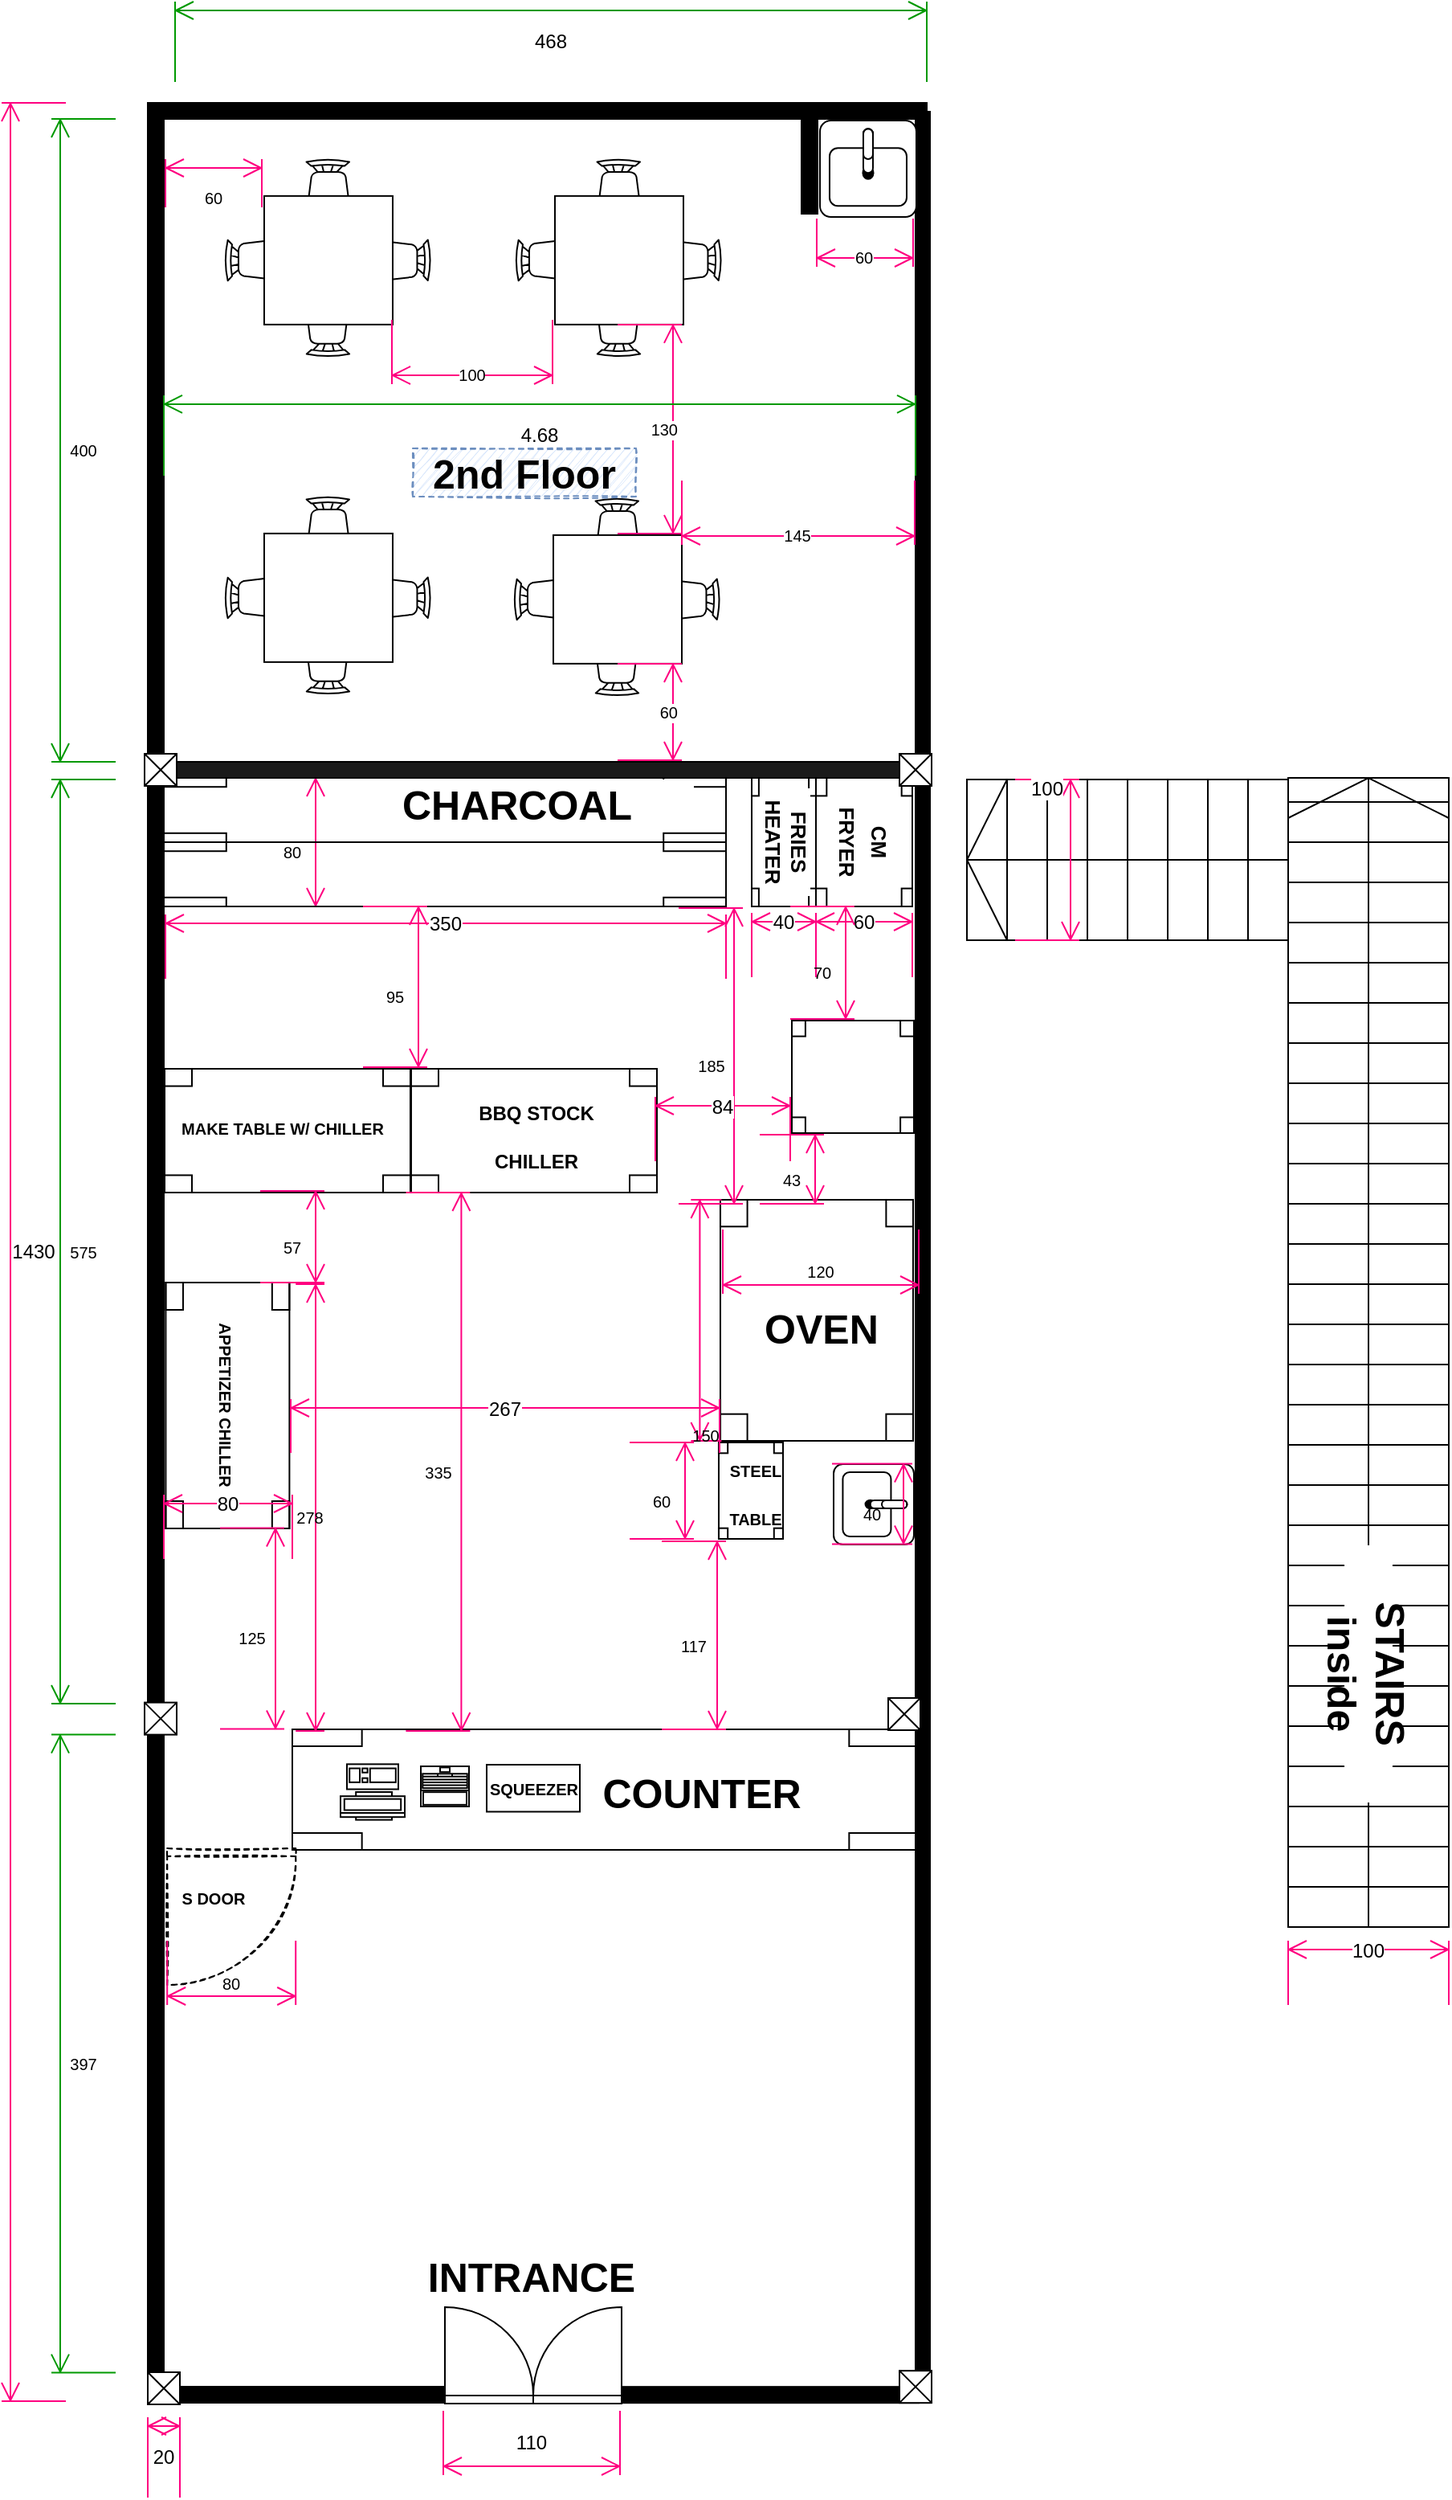 <mxfile version="20.4.1" type="device" pages="2"><diagram name="Page-1" id="099fd60b-425b-db50-ffb0-6b813814b670"><mxGraphModel dx="1422" dy="794" grid="1" gridSize="10" guides="1" tooltips="1" connect="1" arrows="1" fold="1" page="1" pageScale="1" pageWidth="1169" pageHeight="1654" math="0" shadow="0"><root><mxCell id="0"/><mxCell id="1" parent="0"/><mxCell id="Y4Dmo6uy83_ZkYWagUAb-1" value="" style="verticalLabelPosition=bottom;html=1;verticalAlign=top;align=center;shape=mxgraph.floorplan.wall;direction=south;rounded=0;labelBackgroundColor=none;labelBorderColor=none;fillColor=#000000;" parent="1" vertex="1"><mxGeometry x="100" y="120" width="10" height="1420" as="geometry"/></mxCell><mxCell id="Y4Dmo6uy83_ZkYWagUAb-2" value="" style="verticalLabelPosition=bottom;html=1;verticalAlign=top;align=center;shape=mxgraph.floorplan.wall;direction=west;perimeterSpacing=3;rounded=0;labelBackgroundColor=none;labelBorderColor=none;fillColor=#000000;" parent="1" vertex="1"><mxGeometry x="100" y="1536" width="185" height="10" as="geometry"/></mxCell><mxCell id="Y4Dmo6uy83_ZkYWagUAb-3" value="" style="verticalLabelPosition=bottom;html=1;verticalAlign=top;align=center;shape=mxgraph.floorplan.wall;direction=south;rounded=0;labelBackgroundColor=none;labelBorderColor=none;fillColor=#000000;gradientColor=none;sketch=0;strokeColor=none;" parent="1" vertex="1"><mxGeometry x="582" y="120" width="1" height="1420" as="geometry"/></mxCell><mxCell id="Y4Dmo6uy83_ZkYWagUAb-5" value="" style="verticalLabelPosition=bottom;html=1;verticalAlign=top;align=center;shape=mxgraph.floorplan.wall;direction=west;rounded=0;labelBackgroundColor=none;labelBorderColor=none;fillColor=#000000;" parent="1" vertex="1"><mxGeometry x="396" y="1536.16" width="184" height="9.84" as="geometry"/></mxCell><mxCell id="Y4Dmo6uy83_ZkYWagUAb-6" value="" style="verticalLabelPosition=bottom;html=1;verticalAlign=top;align=center;shape=mxgraph.floorplan.doorDouble;aspect=fixed;direction=west;rounded=0;labelBackgroundColor=none;labelBorderColor=none;" parent="1" vertex="1"><mxGeometry x="285" y="1488.06" width="110" height="58.44" as="geometry"/></mxCell><mxCell id="Y4Dmo6uy83_ZkYWagUAb-9" value="" style="verticalLabelPosition=bottom;html=1;verticalAlign=top;align=center;shape=mxgraph.floorplan.wall;rounded=0;labelBackgroundColor=none;labelBorderColor=none;fillColor=#000000;" parent="1" vertex="1"><mxGeometry x="100" y="115" width="485" height="10" as="geometry"/></mxCell><mxCell id="Y4Dmo6uy83_ZkYWagUAb-13" value="" style="verticalLabelPosition=bottom;html=1;verticalAlign=top;align=center;shape=mxgraph.floorplan.elevator;rounded=0;labelBackgroundColor=none;labelBorderColor=none;" parent="1" vertex="1"><mxGeometry x="568" y="1526.08" width="20" height="20" as="geometry"/></mxCell><mxCell id="Y4Dmo6uy83_ZkYWagUAb-14" value="" style="verticalLabelPosition=bottom;html=1;verticalAlign=top;align=center;shape=mxgraph.floorplan.elevator;rounded=0;labelBackgroundColor=none;labelBorderColor=none;" parent="1" vertex="1"><mxGeometry x="100" y="1527" width="20" height="20" as="geometry"/></mxCell><mxCell id="Y4Dmo6uy83_ZkYWagUAb-18" value="1430" style="shape=dimension;direction=south;whiteSpace=wrap;html=1;align=center;points=[];verticalAlign=middle;labelBackgroundColor=none;rounded=0;labelBorderColor=none;strokeColor=#FF0080;" parent="1" vertex="1"><mxGeometry x="9" y="115" width="40" height="1430" as="geometry"/></mxCell><mxCell id="Y4Dmo6uy83_ZkYWagUAb-19" value="468" style="shape=dimension;direction=west;whiteSpace=wrap;html=1;align=center;points=[];verticalAlign=middle;labelBackgroundColor=none;labelBorderColor=none;rounded=0;strokeColor=#009900;" parent="1" vertex="1"><mxGeometry x="117" y="52" width="468" height="50" as="geometry"/></mxCell><mxCell id="Y4Dmo6uy83_ZkYWagUAb-22" value="20" style="shape=dimension;direction=west;whiteSpace=wrap;html=1;align=center;points=[];verticalAlign=middle;labelBackgroundColor=none;rounded=0;labelBorderColor=none;strokeColor=#FF0080;" parent="1" vertex="1"><mxGeometry x="100" y="1555" width="20" height="50" as="geometry"/></mxCell><mxCell id="Y4Dmo6uy83_ZkYWagUAb-26" value="110" style="shape=dimension;direction=east;whiteSpace=wrap;html=1;align=center;points=[];verticalAlign=middle;labelBackgroundColor=none;fillColor=none;rounded=0;labelBorderColor=none;strokeColor=#FF0080;" parent="1" vertex="1"><mxGeometry x="284" y="1551" width="110" height="40" as="geometry"/></mxCell><mxCell id="Y4Dmo6uy83_ZkYWagUAb-27" value="" style="verticalLabelPosition=bottom;html=1;verticalAlign=top;align=center;shape=mxgraph.floorplan.table;fillColor=none;rounded=0;labelBackgroundColor=none;labelBorderColor=none;" parent="1" vertex="1"><mxGeometry x="190" y="1127" width="390" height="75" as="geometry"/></mxCell><mxCell id="Y4Dmo6uy83_ZkYWagUAb-29" value="&lt;font style=&quot;font-size: 25px;&quot;&gt;&lt;b&gt;COUNTER&lt;/b&gt;&lt;/font&gt;" style="text;html=1;strokeColor=none;fillColor=default;align=center;verticalAlign=middle;whiteSpace=wrap;rounded=0;labelBackgroundColor=none;labelBorderColor=none;" parent="1" vertex="1"><mxGeometry x="340" y="1151" width="210" height="30" as="geometry"/></mxCell><mxCell id="Y4Dmo6uy83_ZkYWagUAb-30" value="&lt;span style=&quot;font-size: 10px;&quot;&gt;&lt;b style=&quot;font-size: 10px;&quot;&gt;S DOOR&lt;/b&gt;&lt;/span&gt;" style="text;html=1;strokeColor=none;fillColor=none;align=center;verticalAlign=middle;whiteSpace=wrap;rounded=0;labelBackgroundColor=none;labelBorderColor=none;fontSize=10;" parent="1" vertex="1"><mxGeometry x="112.1" y="1216.5" width="57.9" height="30" as="geometry"/></mxCell><mxCell id="Y4Dmo6uy83_ZkYWagUAb-31" value="&lt;span style=&quot;font-size: 25px;&quot;&gt;&lt;span&gt;INTRANCE&lt;/span&gt;&lt;/span&gt;" style="text;html=1;strokeColor=none;fillColor=default;align=center;verticalAlign=middle;whiteSpace=wrap;rounded=0;fontStyle=1;labelBackgroundColor=none;labelBorderColor=none;" parent="1" vertex="1"><mxGeometry x="264" y="1452" width="150" height="30" as="geometry"/></mxCell><mxCell id="Y4Dmo6uy83_ZkYWagUAb-37" value="" style="verticalLabelPosition=bottom;html=1;verticalAlign=top;align=center;shape=mxgraph.floorplan.table;fontSize=25;fillColor=none;rounded=0;labelBackgroundColor=none;labelBorderColor=none;" parent="1" vertex="1"><mxGeometry x="110" y="535" width="350" height="40" as="geometry"/></mxCell><mxCell id="Y4Dmo6uy83_ZkYWagUAb-40" value="" style="verticalLabelPosition=bottom;html=1;verticalAlign=top;align=center;shape=mxgraph.floorplan.table;fontSize=25;fillColor=none;rounded=0;labelBackgroundColor=none;labelBorderColor=none;" parent="1" vertex="1"><mxGeometry x="516" y="535" width="60" height="80" as="geometry"/></mxCell><mxCell id="Y4Dmo6uy83_ZkYWagUAb-42" value="&lt;font style=&quot;font-size: 25px;&quot;&gt;CHARCOAL&lt;/font&gt;" style="text;html=1;strokeColor=none;fillColor=default;align=center;verticalAlign=middle;whiteSpace=wrap;rounded=0;fontSize=25;fontStyle=1;labelBackgroundColor=none;labelBorderColor=none;" parent="1" vertex="1"><mxGeometry x="220" y="536" width="220" height="30" as="geometry"/></mxCell><mxCell id="Y4Dmo6uy83_ZkYWagUAb-43" value="" style="verticalLabelPosition=bottom;html=1;verticalAlign=top;align=center;shape=mxgraph.floorplan.table;fontSize=25;rounded=0;labelBackgroundColor=none;labelBorderColor=none;direction=west;" parent="1" vertex="1"><mxGeometry x="110.5" y="716" width="153" height="77" as="geometry"/></mxCell><mxCell id="Y4Dmo6uy83_ZkYWagUAb-44" value="&lt;font style=&quot;font-size: 10px;&quot;&gt;80&lt;/font&gt;" style="shape=dimension;direction=north;whiteSpace=wrap;html=1;align=center;points=[];verticalAlign=middle;labelBackgroundColor=none;fontSize=25;fillColor=none;rounded=0;labelBorderColor=none;strokeColor=#FF0080;" parent="1" vertex="1"><mxGeometry x="170" y="535" width="40" height="80" as="geometry"/></mxCell><mxCell id="Y4Dmo6uy83_ZkYWagUAb-50" value="" style="verticalLabelPosition=bottom;html=1;verticalAlign=top;align=center;shape=mxgraph.floorplan.table;fontSize=25;fillColor=none;rounded=0;labelBackgroundColor=none;labelBorderColor=none;" parent="1" vertex="1"><mxGeometry x="110" y="575" width="350" height="40" as="geometry"/></mxCell><mxCell id="Y4Dmo6uy83_ZkYWagUAb-51" value="&lt;font style=&quot;font-size: 10px;&quot;&gt;95&lt;/font&gt;" style="shape=dimension;direction=north;whiteSpace=wrap;html=1;align=center;points=[];verticalAlign=middle;labelBackgroundColor=none;fontSize=25;fillColor=none;rounded=0;labelBorderColor=none;strokeColor=#FF0080;" parent="1" vertex="1"><mxGeometry x="234" y="615" width="40" height="100" as="geometry"/></mxCell><mxCell id="Y4Dmo6uy83_ZkYWagUAb-57" value="" style="verticalLabelPosition=bottom;html=1;verticalAlign=top;align=center;shape=mxgraph.floorplan.table;fontSize=25;rounded=0;labelBackgroundColor=none;labelBorderColor=none;direction=south;" parent="1" vertex="1"><mxGeometry x="111.2" y="849" width="77" height="153" as="geometry"/></mxCell><mxCell id="Y4Dmo6uy83_ZkYWagUAb-60" value="" style="verticalLabelPosition=bottom;html=1;verticalAlign=top;align=center;shape=mxgraph.floorplan.table;fontSize=25;rounded=0;labelBackgroundColor=none;labelBorderColor=none;direction=south;" parent="1" vertex="1"><mxGeometry x="456.49" y="797.5" width="120" height="150" as="geometry"/></mxCell><mxCell id="Y4Dmo6uy83_ZkYWagUAb-61" value="&lt;font style=&quot;font-size: 10px;&quot;&gt;120&lt;br&gt;&lt;/font&gt;" style="shape=dimension;direction=east;whiteSpace=wrap;html=1;align=center;points=[];verticalAlign=middle;labelBackgroundColor=none;fontSize=25;fillColor=none;rounded=0;labelBorderColor=none;strokeColor=#FF0080;" parent="1" vertex="1"><mxGeometry x="458" y="816" width="122" height="40" as="geometry"/></mxCell><mxCell id="Y4Dmo6uy83_ZkYWagUAb-62" value="150" style="shape=dimension;whiteSpace=wrap;html=1;align=center;points=[];verticalAlign=bottom;spacingBottom=-5;labelBackgroundColor=none;fontSize=10;rounded=0;labelBorderColor=none;fillColor=#FF0080;strokeColor=#FF0080;direction=south;" parent="1" vertex="1"><mxGeometry x="438.2" y="797.5" width="19" height="150" as="geometry"/></mxCell><mxCell id="Y4Dmo6uy83_ZkYWagUAb-63" value="&lt;font style=&quot;font-size: 25px;&quot;&gt;&amp;nbsp;OVEN&lt;/font&gt;" style="text;html=1;strokeColor=none;fillColor=none;align=center;verticalAlign=middle;whiteSpace=wrap;rounded=0;fontSize=25;fontStyle=1;labelBackgroundColor=none;labelBorderColor=none;" parent="1" vertex="1"><mxGeometry x="466.49" y="862" width="100" height="30" as="geometry"/></mxCell><mxCell id="Y4Dmo6uy83_ZkYWagUAb-71" value="" style="group;rounded=0;align=center;labelBackgroundColor=none;labelBorderColor=none;" parent="1" vertex="1" connectable="0"><mxGeometry x="307.5" y="1149" width="65" height="29.25" as="geometry"/></mxCell><mxCell id="Y4Dmo6uy83_ZkYWagUAb-70" value="" style="rounded=0;whiteSpace=wrap;html=1;labelBackgroundColor=none;labelBorderColor=none;fontSize=10;align=center;" parent="Y4Dmo6uy83_ZkYWagUAb-71" vertex="1"><mxGeometry x="3.5" width="58" height="29.25" as="geometry"/></mxCell><mxCell id="Y4Dmo6uy83_ZkYWagUAb-68" value="&lt;b style=&quot;&quot;&gt;&lt;font style=&quot;font-size: 10px;&quot;&gt;SQUEEZER&lt;/font&gt;&lt;/b&gt;" style="text;html=1;strokeColor=none;fillColor=none;align=center;verticalAlign=middle;whiteSpace=wrap;rounded=0;labelBackgroundColor=none;labelBorderColor=none;" parent="Y4Dmo6uy83_ZkYWagUAb-71" vertex="1"><mxGeometry y="5.38" width="65" height="18.5" as="geometry"/></mxCell><mxCell id="Y4Dmo6uy83_ZkYWagUAb-72" value="&lt;font style=&quot;font-size: 10px;&quot;&gt;&lt;b style=&quot;font-size: 10px;&quot;&gt;APPETIZER CHILLER&lt;/b&gt;&lt;/font&gt;" style="text;html=1;strokeColor=none;fillColor=none;align=center;verticalAlign=middle;whiteSpace=wrap;rounded=0;labelBackgroundColor=none;labelBorderColor=none;rotation=90;fontSize=10;" parent="1" vertex="1"><mxGeometry x="59.2" y="900.5" width="180" height="50" as="geometry"/></mxCell><mxCell id="Y4Dmo6uy83_ZkYWagUAb-75" value="" style="verticalLabelPosition=bottom;html=1;verticalAlign=top;align=center;shape=mxgraph.floorplan.wall;direction=south;labelBackgroundColor=none;labelBorderColor=none;fontSize=10;rounded=0;fillColor=#000000;" parent="1" vertex="1"><mxGeometry x="507" y="124" width="10" height="60" as="geometry"/></mxCell><mxCell id="Y4Dmo6uy83_ZkYWagUAb-74" value="" style="verticalLabelPosition=bottom;html=1;verticalAlign=top;align=center;shape=mxgraph.floorplan.sink_2;labelBackgroundColor=none;labelBorderColor=none;fontSize=10;rounded=0;" parent="1" vertex="1"><mxGeometry x="518.49" y="126" width="60" height="60" as="geometry"/></mxCell><mxCell id="Y4Dmo6uy83_ZkYWagUAb-109" value="" style="verticalLabelPosition=bottom;html=1;verticalAlign=top;align=center;shape=mxgraph.floorplan.laptop;labelBackgroundColor=none;labelBorderColor=none;fontSize=10;direction=west;rounded=0;" parent="1" vertex="1"><mxGeometry x="270" y="1150" width="30" height="25" as="geometry"/></mxCell><mxCell id="Y4Dmo6uy83_ZkYWagUAb-110" value="" style="verticalLabelPosition=bottom;html=1;verticalAlign=top;align=center;shape=mxgraph.floorplan.workstation;labelBackgroundColor=none;labelBorderColor=none;fontSize=10;direction=west;rounded=0;" parent="1" vertex="1"><mxGeometry x="220" y="1148.68" width="40" height="34.63" as="geometry"/></mxCell><mxCell id="Y4Dmo6uy83_ZkYWagUAb-16" value="" style="verticalLabelPosition=bottom;html=1;verticalAlign=top;align=center;shape=mxgraph.floorplan.wall;rounded=0;labelBackgroundColor=none;labelBorderColor=none;fillColor=#1A1A1A;" parent="1" vertex="1"><mxGeometry x="98" y="525" width="490" height="10" as="geometry"/></mxCell><mxCell id="Y4Dmo6uy83_ZkYWagUAb-108" value="" style="verticalLabelPosition=bottom;html=1;verticalAlign=top;align=center;shape=mxgraph.floorplan.elevator;rounded=0;labelBackgroundColor=none;labelBorderColor=none;" parent="1" vertex="1"><mxGeometry x="568" y="520" width="20" height="20" as="geometry"/></mxCell><mxCell id="Y4Dmo6uy83_ZkYWagUAb-15" value="" style="verticalLabelPosition=bottom;html=1;verticalAlign=top;align=center;shape=mxgraph.floorplan.elevator;rounded=0;labelBackgroundColor=none;labelBorderColor=none;" parent="1" vertex="1"><mxGeometry x="98" y="520" width="20" height="20" as="geometry"/></mxCell><mxCell id="Y4Dmo6uy83_ZkYWagUAb-24" value="" style="verticalLabelPosition=bottom;html=1;verticalAlign=top;align=center;shape=mxgraph.floorplan.stairs;fillColor=none;direction=north;rounded=0;labelBackgroundColor=none;labelBorderColor=none;" parent="1" vertex="1"><mxGeometry x="810" y="535" width="100" height="715" as="geometry"/></mxCell><mxCell id="Y4Dmo6uy83_ZkYWagUAb-32" value="&lt;span style=&quot;font-size: 25px;&quot;&gt;&lt;span&gt;STAIRS inside&lt;br&gt;&lt;/span&gt;&lt;/span&gt;" style="text;html=1;strokeColor=none;fillColor=default;align=center;verticalAlign=middle;whiteSpace=wrap;rounded=0;fontStyle=1;rotation=90;labelBackgroundColor=none;labelBorderColor=none;" parent="1" vertex="1"><mxGeometry x="780" y="1077.5" width="160" height="30" as="geometry"/></mxCell><mxCell id="BM2bP30mYHZ7ahXGWsYj-6" value="" style="verticalLabelPosition=bottom;html=1;verticalAlign=top;align=center;shape=mxgraph.floorplan.table;fontSize=25;fillColor=none;rounded=0;labelBackgroundColor=none;labelBorderColor=none;" parent="1" vertex="1"><mxGeometry x="476" y="535" width="40" height="80" as="geometry"/></mxCell><mxCell id="BM2bP30mYHZ7ahXGWsYj-7" value="&lt;span style=&quot;font-size: 13px;&quot;&gt;FRIES HEATER&lt;/span&gt;" style="text;html=1;strokeColor=none;fillColor=default;align=center;verticalAlign=middle;whiteSpace=wrap;rounded=0;fontSize=13;fontStyle=1;labelBackgroundColor=none;labelBorderColor=none;rotation=90;" parent="1" vertex="1"><mxGeometry x="464" y="560" width="67" height="30" as="geometry"/></mxCell><mxCell id="Y4Dmo6uy83_ZkYWagUAb-11" value="" style="verticalLabelPosition=bottom;html=1;verticalAlign=top;align=center;shape=mxgraph.floorplan.elevator;rounded=0;labelBackgroundColor=none;labelBorderColor=none;" parent="1" vertex="1"><mxGeometry x="98" y="1110.31" width="20" height="20" as="geometry"/></mxCell><mxCell id="BM2bP30mYHZ7ahXGWsYj-8" value="" style="group" parent="1" vertex="1" connectable="0"><mxGeometry x="148" y="360.003" width="128.204" height="122.927" as="geometry"/></mxCell><mxCell id="Y4Dmo6uy83_ZkYWagUAb-87" value="" style="verticalLabelPosition=bottom;html=1;verticalAlign=top;align=center;shape=mxgraph.floorplan.chair;shadow=0;labelBackgroundColor=none;labelBorderColor=none;fontSize=10;rounded=0;" parent="BM2bP30mYHZ7ahXGWsYj-8" vertex="1"><mxGeometry x="50.802" width="26.77" height="32.933" as="geometry"/></mxCell><mxCell id="Y4Dmo6uy83_ZkYWagUAb-88" value="" style="verticalLabelPosition=bottom;html=1;verticalAlign=top;align=center;shape=mxgraph.floorplan.chair;shadow=0;direction=west;labelBackgroundColor=none;labelBorderColor=none;fontSize=10;rounded=0;" parent="BM2bP30mYHZ7ahXGWsYj-8" vertex="1"><mxGeometry x="50.802" y="89.993" width="26.77" height="32.933" as="geometry"/></mxCell><mxCell id="Y4Dmo6uy83_ZkYWagUAb-89" value="" style="verticalLabelPosition=bottom;html=1;verticalAlign=top;align=center;shape=mxgraph.floorplan.chair;shadow=0;direction=north;labelBackgroundColor=none;labelBorderColor=none;fontSize=10;rounded=0;" parent="BM2bP30mYHZ7ahXGWsYj-8" vertex="1"><mxGeometry y="50.267" width="34.801" height="25.333" as="geometry"/></mxCell><mxCell id="Y4Dmo6uy83_ZkYWagUAb-90" value="" style="verticalLabelPosition=bottom;html=1;verticalAlign=top;align=center;shape=mxgraph.floorplan.chair;shadow=0;direction=south;labelBackgroundColor=none;labelBorderColor=none;fontSize=10;rounded=0;" parent="BM2bP30mYHZ7ahXGWsYj-8" vertex="1"><mxGeometry x="93.403" y="50.267" width="34.801" height="25.333" as="geometry"/></mxCell><mxCell id="Y4Dmo6uy83_ZkYWagUAb-91" value="" style="shape=rect;shadow=0;labelBackgroundColor=none;labelBorderColor=none;fontSize=10;rounded=0;align=center;" parent="BM2bP30mYHZ7ahXGWsYj-8" vertex="1"><mxGeometry x="24.495" y="22.937" width="80" height="80" as="geometry"/></mxCell><mxCell id="BM2bP30mYHZ7ahXGWsYj-9" value="" style="group" parent="1" vertex="1" connectable="0"><mxGeometry x="328" y="361.003" width="128.204" height="151.46" as="geometry"/></mxCell><mxCell id="BM2bP30mYHZ7ahXGWsYj-10" value="" style="verticalLabelPosition=bottom;html=1;verticalAlign=top;align=center;shape=mxgraph.floorplan.chair;shadow=0;labelBackgroundColor=none;labelBorderColor=none;fontSize=10;rounded=0;" parent="BM2bP30mYHZ7ahXGWsYj-9" vertex="1"><mxGeometry x="50.802" width="26.77" height="32.933" as="geometry"/></mxCell><mxCell id="BM2bP30mYHZ7ahXGWsYj-11" value="" style="verticalLabelPosition=bottom;html=1;verticalAlign=top;align=center;shape=mxgraph.floorplan.chair;shadow=0;direction=west;labelBackgroundColor=none;labelBorderColor=none;fontSize=10;rounded=0;" parent="BM2bP30mYHZ7ahXGWsYj-9" vertex="1"><mxGeometry x="50.802" y="89.993" width="26.77" height="32.933" as="geometry"/></mxCell><mxCell id="BM2bP30mYHZ7ahXGWsYj-12" value="" style="verticalLabelPosition=bottom;html=1;verticalAlign=top;align=center;shape=mxgraph.floorplan.chair;shadow=0;direction=north;labelBackgroundColor=none;labelBorderColor=none;fontSize=10;rounded=0;" parent="BM2bP30mYHZ7ahXGWsYj-9" vertex="1"><mxGeometry y="50.267" width="34.801" height="25.333" as="geometry"/></mxCell><mxCell id="BM2bP30mYHZ7ahXGWsYj-13" value="" style="verticalLabelPosition=bottom;html=1;verticalAlign=top;align=center;shape=mxgraph.floorplan.chair;shadow=0;direction=south;labelBackgroundColor=none;labelBorderColor=none;fontSize=10;rounded=0;" parent="BM2bP30mYHZ7ahXGWsYj-9" vertex="1"><mxGeometry x="93.403" y="50.267" width="34.801" height="25.333" as="geometry"/></mxCell><mxCell id="BM2bP30mYHZ7ahXGWsYj-14" value="" style="shape=rect;shadow=0;labelBackgroundColor=none;labelBorderColor=none;fontSize=10;rounded=0;align=center;" parent="BM2bP30mYHZ7ahXGWsYj-9" vertex="1"><mxGeometry x="24.495" y="22.937" width="80" height="80" as="geometry"/></mxCell><mxCell id="BM2bP30mYHZ7ahXGWsYj-35" value="60" style="shape=dimension;direction=north;whiteSpace=wrap;html=1;align=right;points=[];verticalAlign=middle;labelBackgroundColor=#ffffff;rounded=0;sketch=0;fontSize=10;strokeColor=#FF0080;fillColor=#000000;" parent="BM2bP30mYHZ7ahXGWsYj-9" vertex="1"><mxGeometry x="64.49" y="103" width="40" height="60" as="geometry"/></mxCell><mxCell id="BM2bP30mYHZ7ahXGWsYj-15" value="" style="group" parent="1" vertex="1" connectable="0"><mxGeometry x="148" y="150.003" width="128.204" height="122.927" as="geometry"/></mxCell><mxCell id="BM2bP30mYHZ7ahXGWsYj-16" value="" style="verticalLabelPosition=bottom;html=1;verticalAlign=top;align=center;shape=mxgraph.floorplan.chair;shadow=0;labelBackgroundColor=none;labelBorderColor=none;fontSize=10;rounded=0;" parent="BM2bP30mYHZ7ahXGWsYj-15" vertex="1"><mxGeometry x="50.802" width="26.77" height="32.933" as="geometry"/></mxCell><mxCell id="BM2bP30mYHZ7ahXGWsYj-17" value="" style="verticalLabelPosition=bottom;html=1;verticalAlign=top;align=center;shape=mxgraph.floorplan.chair;shadow=0;direction=west;labelBackgroundColor=none;labelBorderColor=none;fontSize=10;rounded=0;" parent="BM2bP30mYHZ7ahXGWsYj-15" vertex="1"><mxGeometry x="50.802" y="89.993" width="26.77" height="32.933" as="geometry"/></mxCell><mxCell id="BM2bP30mYHZ7ahXGWsYj-18" value="" style="verticalLabelPosition=bottom;html=1;verticalAlign=top;align=center;shape=mxgraph.floorplan.chair;shadow=0;direction=north;labelBackgroundColor=none;labelBorderColor=none;fontSize=10;rounded=0;" parent="BM2bP30mYHZ7ahXGWsYj-15" vertex="1"><mxGeometry y="50.267" width="34.801" height="25.333" as="geometry"/></mxCell><mxCell id="BM2bP30mYHZ7ahXGWsYj-19" value="" style="verticalLabelPosition=bottom;html=1;verticalAlign=top;align=center;shape=mxgraph.floorplan.chair;shadow=0;direction=south;labelBackgroundColor=none;labelBorderColor=none;fontSize=10;rounded=0;" parent="BM2bP30mYHZ7ahXGWsYj-15" vertex="1"><mxGeometry x="93.403" y="50.267" width="34.801" height="25.333" as="geometry"/></mxCell><mxCell id="BM2bP30mYHZ7ahXGWsYj-20" value="" style="shape=rect;shadow=0;labelBackgroundColor=none;labelBorderColor=none;fontSize=10;rounded=0;align=center;" parent="BM2bP30mYHZ7ahXGWsYj-15" vertex="1"><mxGeometry x="24.495" y="22.937" width="80" height="80" as="geometry"/></mxCell><mxCell id="BM2bP30mYHZ7ahXGWsYj-21" value="" style="group;sketch=0;" parent="1" vertex="1" connectable="0"><mxGeometry x="329" y="150.003" width="128.204" height="122.927" as="geometry"/></mxCell><mxCell id="BM2bP30mYHZ7ahXGWsYj-22" value="" style="verticalLabelPosition=bottom;html=1;verticalAlign=top;align=center;shape=mxgraph.floorplan.chair;shadow=0;labelBackgroundColor=none;labelBorderColor=none;fontSize=10;rounded=0;" parent="BM2bP30mYHZ7ahXGWsYj-21" vertex="1"><mxGeometry x="50.802" width="26.77" height="32.933" as="geometry"/></mxCell><mxCell id="BM2bP30mYHZ7ahXGWsYj-23" value="" style="verticalLabelPosition=bottom;html=1;verticalAlign=top;align=center;shape=mxgraph.floorplan.chair;shadow=0;direction=west;labelBackgroundColor=none;labelBorderColor=none;fontSize=10;rounded=0;" parent="BM2bP30mYHZ7ahXGWsYj-21" vertex="1"><mxGeometry x="50.802" y="89.993" width="26.77" height="32.933" as="geometry"/></mxCell><mxCell id="BM2bP30mYHZ7ahXGWsYj-24" value="" style="verticalLabelPosition=bottom;html=1;verticalAlign=top;align=center;shape=mxgraph.floorplan.chair;shadow=0;direction=north;labelBackgroundColor=none;labelBorderColor=none;fontSize=10;rounded=0;" parent="BM2bP30mYHZ7ahXGWsYj-21" vertex="1"><mxGeometry y="50.267" width="34.801" height="25.333" as="geometry"/></mxCell><mxCell id="BM2bP30mYHZ7ahXGWsYj-25" value="" style="verticalLabelPosition=bottom;html=1;verticalAlign=top;align=center;shape=mxgraph.floorplan.chair;shadow=0;direction=south;labelBackgroundColor=none;labelBorderColor=none;fontSize=10;rounded=0;" parent="BM2bP30mYHZ7ahXGWsYj-21" vertex="1"><mxGeometry x="93.403" y="50.267" width="34.801" height="25.333" as="geometry"/></mxCell><mxCell id="BM2bP30mYHZ7ahXGWsYj-26" value="" style="shape=rect;shadow=0;labelBackgroundColor=none;labelBorderColor=none;fontSize=10;rounded=0;align=center;" parent="BM2bP30mYHZ7ahXGWsYj-21" vertex="1"><mxGeometry x="24.495" y="22.937" width="80" height="80" as="geometry"/></mxCell><mxCell id="BM2bP30mYHZ7ahXGWsYj-29" value="&lt;font style=&quot;font-size: 10px;&quot;&gt;60&lt;/font&gt;" style="shape=dimension;whiteSpace=wrap;html=1;align=center;points=[];verticalAlign=bottom;spacingBottom=-5;labelBackgroundColor=#ffffff;rounded=0;sketch=0;fontSize=20;strokeColor=#FF0080;fillColor=#000000;direction=west;" parent="1" vertex="1"><mxGeometry x="111" y="150" width="60" height="30" as="geometry"/></mxCell><mxCell id="BM2bP30mYHZ7ahXGWsYj-32" value="&lt;font style=&quot;font-size: 10px;&quot;&gt;100&lt;/font&gt;" style="shape=dimension;whiteSpace=wrap;html=1;align=center;points=[];verticalAlign=bottom;spacingBottom=-5;labelBackgroundColor=#ffffff;rounded=0;sketch=0;fontSize=20;strokeColor=#FF0080;fillColor=#000000;" parent="1" vertex="1"><mxGeometry x="252" y="250" width="100" height="40" as="geometry"/></mxCell><mxCell id="BM2bP30mYHZ7ahXGWsYj-34" value="130" style="shape=dimension;direction=north;whiteSpace=wrap;html=1;align=right;points=[];verticalAlign=middle;labelBackgroundColor=#ffffff;rounded=0;sketch=0;fontSize=10;strokeColor=#FF0080;fillColor=#000000;" parent="1" vertex="1"><mxGeometry x="392.49" y="252.94" width="40" height="130" as="geometry"/></mxCell><mxCell id="BM2bP30mYHZ7ahXGWsYj-36" value="&lt;font style=&quot;font-size: 10px;&quot;&gt;145&lt;/font&gt;" style="shape=dimension;whiteSpace=wrap;html=1;align=center;points=[];verticalAlign=bottom;spacingBottom=-5;labelBackgroundColor=#ffffff;rounded=0;sketch=0;fontSize=20;strokeColor=#FF0080;fillColor=#000000;" parent="1" vertex="1"><mxGeometry x="432.49" y="350" width="145" height="40" as="geometry"/></mxCell><mxCell id="BM2bP30mYHZ7ahXGWsYj-37" value="&lt;font style=&quot;font-size: 10px;&quot;&gt;60&lt;/font&gt;" style="shape=dimension;whiteSpace=wrap;html=1;align=center;points=[];verticalAlign=bottom;spacingBottom=-5;labelBackgroundColor=#ffffff;rounded=0;sketch=0;fontSize=20;strokeColor=#FF0080;fillColor=#000000;" parent="1" vertex="1"><mxGeometry x="516.49" y="187" width="60" height="30" as="geometry"/></mxCell><mxCell id="Y4Dmo6uy83_ZkYWagUAb-12" value="" style="verticalLabelPosition=bottom;html=1;verticalAlign=top;align=center;shape=mxgraph.floorplan.elevator;rounded=0;labelBackgroundColor=none;labelBorderColor=none;" parent="1" vertex="1"><mxGeometry x="561" y="1107.5" width="20" height="20" as="geometry"/></mxCell><mxCell id="BM2bP30mYHZ7ahXGWsYj-39" value="80&lt;br&gt;" style="shape=dimension;direction=west;whiteSpace=wrap;html=1;align=center;points=[];verticalAlign=top;spacingTop=-8;labelBackgroundColor=#ffffff;rounded=0;sketch=0;fillColor=#000000;strokeColor=#FF0080;" parent="1" vertex="1"><mxGeometry x="110" y="981" width="80" height="40" as="geometry"/></mxCell><mxCell id="BM2bP30mYHZ7ahXGWsYj-41" value="40" style="shape=dimension;direction=west;whiteSpace=wrap;html=1;align=center;points=[];verticalAlign=top;spacingTop=-8;labelBackgroundColor=#ffffff;rounded=0;sketch=0;fillColor=#000000;strokeColor=#FF0080;" parent="1" vertex="1"><mxGeometry x="476" y="619" width="40" height="40" as="geometry"/></mxCell><mxCell id="BM2bP30mYHZ7ahXGWsYj-42" value="60" style="shape=dimension;direction=west;whiteSpace=wrap;html=1;align=center;points=[];verticalAlign=top;spacingTop=-8;labelBackgroundColor=#ffffff;rounded=0;sketch=0;fillColor=#000000;strokeColor=#FF0080;" parent="1" vertex="1"><mxGeometry x="516" y="619" width="60" height="40" as="geometry"/></mxCell><mxCell id="BM2bP30mYHZ7ahXGWsYj-43" value="350" style="shape=dimension;direction=west;whiteSpace=wrap;html=1;align=center;points=[];verticalAlign=top;spacingTop=-8;labelBackgroundColor=#ffffff;rounded=0;sketch=0;fillColor=#000000;strokeColor=#FF0080;" parent="1" vertex="1"><mxGeometry x="111" y="620" width="349" height="40" as="geometry"/></mxCell><mxCell id="BM2bP30mYHZ7ahXGWsYj-45" value="&lt;font style=&quot;font-size: 10px;&quot;&gt;117&lt;br&gt;&lt;/font&gt;" style="shape=dimension;direction=north;whiteSpace=wrap;html=1;align=center;points=[];verticalAlign=middle;labelBackgroundColor=none;fontSize=25;fillColor=none;rounded=0;labelBorderColor=none;strokeColor=#FF0080;" parent="1" vertex="1"><mxGeometry x="420" y="1010" width="40" height="117" as="geometry"/></mxCell><mxCell id="BM2bP30mYHZ7ahXGWsYj-47" value="&lt;font style=&quot;font-size: 13px;&quot;&gt;CM FRYER&lt;/font&gt;" style="text;html=1;strokeColor=none;fillColor=default;align=center;verticalAlign=middle;whiteSpace=wrap;rounded=0;fontSize=16;fontStyle=1;labelBackgroundColor=none;labelBorderColor=none;rotation=90;" parent="1" vertex="1"><mxGeometry x="513" y="560" width="67" height="30" as="geometry"/></mxCell><mxCell id="BM2bP30mYHZ7ahXGWsYj-48" value="&lt;font style=&quot;font-size: 10px;&quot;&gt;278&lt;br&gt;&lt;/font&gt;" style="shape=dimension;direction=north;whiteSpace=wrap;html=1;align=center;points=[];verticalAlign=middle;labelBackgroundColor=none;fontSize=25;fillColor=none;rounded=0;labelBorderColor=none;strokeColor=#FF0080;" parent="1" vertex="1"><mxGeometry x="192.1" y="850" width="17.9" height="278" as="geometry"/></mxCell><mxCell id="BM2bP30mYHZ7ahXGWsYj-49" value="2nd Floor" style="text;html=1;align=center;verticalAlign=middle;whiteSpace=wrap;rounded=0;fontSize=25;fontStyle=1;labelBackgroundColor=none;labelBorderColor=none;strokeColor=#6c8ebf;dashed=1;strokeWidth=1;fillColor=#dae8fc;sketch=1;glass=0;" parent="1" vertex="1"><mxGeometry x="265" y="329.94" width="139" height="30" as="geometry"/></mxCell><mxCell id="BM2bP30mYHZ7ahXGWsYj-52" value="" style="verticalLabelPosition=bottom;html=1;verticalAlign=top;align=center;shape=mxgraph.floorplan.table;fontSize=25;rounded=0;labelBackgroundColor=none;labelBorderColor=none;direction=south;" parent="1" vertex="1"><mxGeometry x="455.49" y="948.5" width="40" height="60" as="geometry"/></mxCell><mxCell id="BM2bP30mYHZ7ahXGWsYj-54" value="&lt;span style=&quot;font-size: 25px;&quot;&gt;&lt;b style=&quot;font-size: 10px;&quot;&gt;STEEL TABLE&lt;/b&gt;&lt;/span&gt;" style="text;html=1;strokeColor=none;fillColor=none;align=center;verticalAlign=middle;whiteSpace=wrap;rounded=0;labelBackgroundColor=none;labelBorderColor=none;direction=south;" parent="1" vertex="1"><mxGeometry x="452.5" y="954.5" width="51" height="40.5" as="geometry"/></mxCell><mxCell id="BM2bP30mYHZ7ahXGWsYj-55" value="&lt;font style=&quot;font-size: 10px;&quot;&gt;125&lt;br&gt;&lt;/font&gt;" style="shape=dimension;direction=north;whiteSpace=wrap;html=1;align=center;points=[];verticalAlign=middle;labelBackgroundColor=none;fontSize=25;fillColor=none;rounded=0;labelBorderColor=none;strokeColor=#FF0080;" parent="1" vertex="1"><mxGeometry x="145" y="1001.75" width="40" height="125" as="geometry"/></mxCell><mxCell id="BM2bP30mYHZ7ahXGWsYj-57" value="&lt;font style=&quot;font-size: 10px;&quot;&gt;185&lt;br&gt;&lt;/font&gt;" style="shape=dimension;direction=north;whiteSpace=wrap;html=1;align=center;points=[];verticalAlign=middle;labelBackgroundColor=none;fontSize=25;fillColor=none;rounded=0;labelBorderColor=none;strokeColor=#FF0080;" parent="1" vertex="1"><mxGeometry x="430.5" y="616" width="40" height="184" as="geometry"/></mxCell><mxCell id="BM2bP30mYHZ7ahXGWsYj-58" value="" style="verticalLabelPosition=bottom;html=1;verticalAlign=top;align=center;shape=mxgraph.floorplan.table;fontSize=25;rounded=0;labelBackgroundColor=none;labelBorderColor=none;" parent="1" vertex="1"><mxGeometry x="501" y="686" width="76" height="70" as="geometry"/></mxCell><mxCell id="BM2bP30mYHZ7ahXGWsYj-59" value="&lt;font style=&quot;font-size: 10px;&quot;&gt;70&lt;/font&gt;" style="shape=dimension;direction=north;whiteSpace=wrap;html=1;align=center;points=[];verticalAlign=middle;labelBackgroundColor=none;fontSize=25;fillColor=none;rounded=0;labelBorderColor=none;strokeColor=#FF0080;" parent="1" vertex="1"><mxGeometry x="500" y="615" width="40" height="70" as="geometry"/></mxCell><mxCell id="BM2bP30mYHZ7ahXGWsYj-60" value="&lt;font style=&quot;font-size: 10px;&quot;&gt;43&lt;/font&gt;" style="shape=dimension;direction=north;whiteSpace=wrap;html=1;align=center;points=[];verticalAlign=middle;labelBackgroundColor=none;fontSize=25;fillColor=none;rounded=0;labelBorderColor=none;strokeColor=#FF0080;" parent="1" vertex="1"><mxGeometry x="481" y="757" width="40" height="43" as="geometry"/></mxCell><mxCell id="BM2bP30mYHZ7ahXGWsYj-61" value="" style="verticalLabelPosition=bottom;html=1;verticalAlign=top;align=center;shape=mxgraph.floorplan.sink_2;labelBackgroundColor=none;labelBorderColor=none;fontSize=10;rounded=0;direction=south;" parent="1" vertex="1"><mxGeometry x="527" y="962" width="50" height="50" as="geometry"/></mxCell><mxCell id="BM2bP30mYHZ7ahXGWsYj-62" value="&lt;font style=&quot;font-size: 10px;&quot;&gt;40&lt;/font&gt;" style="shape=dimension;direction=north;whiteSpace=wrap;html=1;align=center;points=[];verticalAlign=middle;labelBackgroundColor=none;fontSize=25;fillColor=none;rounded=0;labelBorderColor=none;strokeColor=#FF0080;" parent="1" vertex="1"><mxGeometry x="526" y="961.75" width="50" height="50" as="geometry"/></mxCell><mxCell id="BM2bP30mYHZ7ahXGWsYj-63" value="" style="verticalLabelPosition=bottom;html=1;verticalAlign=top;align=center;shape=mxgraph.floorplan.table;fontSize=25;rounded=0;labelBackgroundColor=none;labelBorderColor=none;direction=west;" parent="1" vertex="1"><mxGeometry x="264" y="716" width="153" height="77" as="geometry"/></mxCell><mxCell id="BM2bP30mYHZ7ahXGWsYj-64" value="84" style="shape=dimension;direction=west;whiteSpace=wrap;html=1;align=center;points=[];verticalAlign=top;spacingTop=-8;labelBackgroundColor=#ffffff;rounded=0;sketch=0;fillColor=#000000;strokeColor=#FF0080;" parent="1" vertex="1"><mxGeometry x="416" y="733.5" width="84" height="40" as="geometry"/></mxCell><mxCell id="BM2bP30mYHZ7ahXGWsYj-65" value="267" style="shape=dimension;direction=west;whiteSpace=wrap;html=1;align=center;points=[];verticalAlign=top;spacingTop=-8;labelBackgroundColor=#ffffff;rounded=0;sketch=0;fillColor=#000000;strokeColor=#FF0080;" parent="1" vertex="1"><mxGeometry x="189" y="921.5" width="267" height="33.5" as="geometry"/></mxCell><mxCell id="BM2bP30mYHZ7ahXGWsYj-67" value="&lt;font style=&quot;font-size: 10px;&quot;&gt;57&lt;/font&gt;" style="shape=dimension;direction=north;whiteSpace=wrap;html=1;align=center;points=[];verticalAlign=middle;labelBackgroundColor=none;fontSize=25;fillColor=none;rounded=0;labelBorderColor=none;strokeColor=#FF0080;" parent="1" vertex="1"><mxGeometry x="170" y="792" width="40" height="57" as="geometry"/></mxCell><mxCell id="BM2bP30mYHZ7ahXGWsYj-68" value="&lt;font style=&quot;font-size: 10px;&quot;&gt;60&lt;br&gt;&lt;/font&gt;" style="shape=dimension;direction=north;whiteSpace=wrap;html=1;align=center;points=[];verticalAlign=middle;labelBackgroundColor=none;fontSize=25;fillColor=none;rounded=0;labelBorderColor=none;strokeColor=#FF0080;" parent="1" vertex="1"><mxGeometry x="400" y="948.5" width="40" height="60" as="geometry"/></mxCell><mxCell id="BM2bP30mYHZ7ahXGWsYj-69" value="" style="verticalLabelPosition=bottom;html=1;verticalAlign=top;align=center;shape=mxgraph.floorplan.doorLeft;aspect=fixed;rounded=0;shadow=0;glass=0;dashed=1;sketch=1;fontSize=10;strokeColor=default;strokeWidth=1;fillColor=none;" parent="1" vertex="1"><mxGeometry x="112.1" y="1201" width="80" height="85" as="geometry"/></mxCell><mxCell id="BM2bP30mYHZ7ahXGWsYj-70" value="&lt;font style=&quot;font-size: 10px;&quot;&gt;&lt;b style=&quot;font-size: 10px;&quot;&gt;MAKE TABLE W/ CHILLER&lt;/b&gt;&lt;/font&gt;" style="text;html=1;strokeColor=none;fillColor=none;align=center;verticalAlign=middle;whiteSpace=wrap;rounded=0;labelBackgroundColor=none;labelBorderColor=none;rotation=0;fontSize=10;" parent="1" vertex="1"><mxGeometry x="94" y="727.5" width="180" height="50" as="geometry"/></mxCell><mxCell id="BM2bP30mYHZ7ahXGWsYj-71" value="&lt;font style=&quot;font-size: 12px;&quot;&gt;BBQ STOCK CHILLER&lt;/font&gt;" style="text;html=1;strokeColor=none;fillColor=none;align=center;verticalAlign=middle;whiteSpace=wrap;rounded=0;fontSize=25;fontStyle=1;labelBackgroundColor=none;labelBorderColor=none;" parent="1" vertex="1"><mxGeometry x="292" y="737.5" width="100" height="30" as="geometry"/></mxCell><mxCell id="BM2bP30mYHZ7ahXGWsYj-72" value="&lt;font style=&quot;font-size: 10px;&quot;&gt;335&lt;br&gt;&lt;/font&gt;" style="shape=dimension;direction=north;whiteSpace=wrap;html=1;align=center;points=[];verticalAlign=middle;labelBackgroundColor=none;fontSize=25;fillColor=none;rounded=0;labelBorderColor=none;strokeColor=#FF0080;" parent="1" vertex="1"><mxGeometry x="260.7" y="793" width="40" height="335" as="geometry"/></mxCell><mxCell id="BM2bP30mYHZ7ahXGWsYj-75" value="&lt;font style=&quot;font-size: 10px;&quot;&gt;80&lt;br&gt;&lt;/font&gt;" style="shape=dimension;direction=east;whiteSpace=wrap;html=1;align=center;points=[];verticalAlign=middle;labelBackgroundColor=none;fontSize=25;fillColor=none;rounded=0;labelBorderColor=none;strokeColor=#FF0080;" parent="1" vertex="1"><mxGeometry x="112.1" y="1258.5" width="80" height="40" as="geometry"/></mxCell><mxCell id="BM2bP30mYHZ7ahXGWsYj-78" value="4.68" style="shape=dimension;direction=west;whiteSpace=wrap;html=1;align=center;points=[];verticalAlign=middle;labelBackgroundColor=none;labelBorderColor=none;rounded=0;strokeColor=#009900;" parent="1" vertex="1"><mxGeometry x="110" y="296.94" width="468" height="50" as="geometry"/></mxCell><mxCell id="BM2bP30mYHZ7ahXGWsYj-80" value="&lt;font style=&quot;font-size: 10px;&quot;&gt;400&lt;/font&gt;" style="shape=dimension;direction=south;whiteSpace=wrap;html=1;align=center;points=[];verticalAlign=middle;labelBackgroundColor=none;fontSize=25;fillColor=none;rounded=0;labelBorderColor=none;strokeColor=#009900;" parent="1" vertex="1"><mxGeometry x="40" y="125" width="40" height="400" as="geometry"/></mxCell><mxCell id="BM2bP30mYHZ7ahXGWsYj-81" value="" style="verticalLabelPosition=bottom;html=1;verticalAlign=top;align=center;shape=mxgraph.floorplan.stairs;rounded=0;shadow=0;glass=0;sketch=0;fontSize=12;strokeColor=default;strokeWidth=1;fillColor=none;gradientColor=none;direction=west;" parent="1" vertex="1"><mxGeometry x="610" y="536" width="200" height="100" as="geometry"/></mxCell><mxCell id="BM2bP30mYHZ7ahXGWsYj-82" value="&lt;font style=&quot;font-size: 10px;&quot;&gt;575&lt;/font&gt;" style="shape=dimension;direction=south;whiteSpace=wrap;html=1;align=center;points=[];verticalAlign=middle;labelBackgroundColor=none;fontSize=25;fillColor=none;rounded=0;labelBorderColor=none;strokeColor=#009900;" parent="1" vertex="1"><mxGeometry x="40" y="536" width="40" height="575" as="geometry"/></mxCell><mxCell id="BM2bP30mYHZ7ahXGWsYj-84" value="&lt;font style=&quot;font-size: 10px;&quot;&gt;397&lt;/font&gt;" style="shape=dimension;direction=south;whiteSpace=wrap;html=1;align=center;points=[];verticalAlign=middle;labelBackgroundColor=none;fontSize=25;fillColor=none;rounded=0;labelBorderColor=none;strokeColor=#009900;" parent="1" vertex="1"><mxGeometry x="40" y="1130.31" width="40" height="397" as="geometry"/></mxCell><mxCell id="BM2bP30mYHZ7ahXGWsYj-85" value="100" style="shape=dimension;direction=west;whiteSpace=wrap;html=1;align=center;points=[];verticalAlign=top;spacingTop=-8;labelBackgroundColor=#ffffff;rounded=0;sketch=0;fillColor=#000000;strokeColor=#FF0080;" parent="1" vertex="1"><mxGeometry x="810" y="1258.5" width="100" height="40" as="geometry"/></mxCell><mxCell id="BM2bP30mYHZ7ahXGWsYj-86" value="100" style="shape=dimension;direction=north;whiteSpace=wrap;html=1;align=center;points=[];verticalAlign=top;spacingTop=-8;labelBackgroundColor=#ffffff;rounded=0;sketch=0;fillColor=#000000;strokeColor=#FF0080;" parent="1" vertex="1"><mxGeometry x="640" y="536" width="40" height="100" as="geometry"/></mxCell></root></mxGraphModel></diagram><diagram id="2UpBKTX7auXGLhd7KBqv" name="Page-2"><mxGraphModel dx="1408" dy="851" grid="1" gridSize="10" guides="1" tooltips="1" connect="1" arrows="1" fold="1" page="1" pageScale="1" pageWidth="1169" pageHeight="1654" math="0" shadow="0"><root><mxCell id="0"/><mxCell id="1" parent="0"/><mxCell id="cJsYScyrrbPAJn8eDn38-1" value="" style="verticalLabelPosition=bottom;html=1;verticalAlign=top;align=center;shape=mxgraph.floorplan.wall;direction=south;rounded=0;labelBackgroundColor=none;labelBorderColor=none;fillColor=#000000;" parent="1" vertex="1"><mxGeometry x="100" y="120" width="10" height="1420" as="geometry"/></mxCell><mxCell id="cJsYScyrrbPAJn8eDn38-2" value="" style="verticalLabelPosition=bottom;html=1;verticalAlign=top;align=center;shape=mxgraph.floorplan.wall;direction=west;perimeterSpacing=3;rounded=0;labelBackgroundColor=none;labelBorderColor=none;fillColor=#000000;" parent="1" vertex="1"><mxGeometry x="100" y="1536" width="185" height="10" as="geometry"/></mxCell><mxCell id="cJsYScyrrbPAJn8eDn38-3" value="" style="verticalLabelPosition=bottom;html=1;verticalAlign=top;align=center;shape=mxgraph.floorplan.wall;direction=south;rounded=0;labelBackgroundColor=none;labelBorderColor=none;fillColor=#000000;gradientColor=none;sketch=0;strokeColor=none;" parent="1" vertex="1"><mxGeometry x="582" y="227" width="1" height="1313" as="geometry"/></mxCell><mxCell id="cJsYScyrrbPAJn8eDn38-4" value="" style="verticalLabelPosition=bottom;html=1;verticalAlign=top;align=center;shape=mxgraph.floorplan.wall;direction=west;rounded=0;labelBackgroundColor=none;labelBorderColor=none;fillColor=#000000;" parent="1" vertex="1"><mxGeometry x="396" y="1536.16" width="184" height="9.84" as="geometry"/></mxCell><mxCell id="cJsYScyrrbPAJn8eDn38-5" value="" style="verticalLabelPosition=bottom;html=1;verticalAlign=top;align=center;shape=mxgraph.floorplan.doorDouble;aspect=fixed;direction=west;rounded=0;labelBackgroundColor=none;labelBorderColor=none;" parent="1" vertex="1"><mxGeometry x="285" y="1488.06" width="110" height="58.44" as="geometry"/></mxCell><mxCell id="cJsYScyrrbPAJn8eDn38-6" value="" style="verticalLabelPosition=bottom;html=1;verticalAlign=top;align=center;shape=mxgraph.floorplan.wall;rounded=0;labelBackgroundColor=none;labelBorderColor=none;fillColor=#000000;" parent="1" vertex="1"><mxGeometry x="100" y="115" width="485" height="10" as="geometry"/></mxCell><mxCell id="cJsYScyrrbPAJn8eDn38-7" value="" style="verticalLabelPosition=bottom;html=1;verticalAlign=top;align=center;shape=mxgraph.floorplan.elevator;rounded=0;labelBackgroundColor=none;labelBorderColor=none;" parent="1" vertex="1"><mxGeometry x="568" y="1526.08" width="20" height="20" as="geometry"/></mxCell><mxCell id="cJsYScyrrbPAJn8eDn38-8" value="" style="verticalLabelPosition=bottom;html=1;verticalAlign=top;align=center;shape=mxgraph.floorplan.elevator;rounded=0;labelBackgroundColor=none;labelBorderColor=none;" parent="1" vertex="1"><mxGeometry x="100" y="1527" width="20" height="20" as="geometry"/></mxCell><mxCell id="cJsYScyrrbPAJn8eDn38-9" value="1430" style="shape=dimension;direction=south;whiteSpace=wrap;html=1;align=center;points=[];verticalAlign=middle;labelBackgroundColor=none;rounded=0;labelBorderColor=none;strokeColor=#FF0080;" parent="1" vertex="1"><mxGeometry x="9" y="115" width="40" height="1430" as="geometry"/></mxCell><mxCell id="cJsYScyrrbPAJn8eDn38-10" value="468" style="shape=dimension;direction=west;whiteSpace=wrap;html=1;align=center;points=[];verticalAlign=middle;labelBackgroundColor=none;labelBorderColor=none;rounded=0;strokeColor=#009900;" parent="1" vertex="1"><mxGeometry x="110" y="55" width="468" height="50" as="geometry"/></mxCell><mxCell id="cJsYScyrrbPAJn8eDn38-11" value="20" style="shape=dimension;direction=west;whiteSpace=wrap;html=1;align=center;points=[];verticalAlign=middle;labelBackgroundColor=none;rounded=0;labelBorderColor=none;strokeColor=#FF0080;" parent="1" vertex="1"><mxGeometry x="100" y="1555" width="20" height="50" as="geometry"/></mxCell><mxCell id="cJsYScyrrbPAJn8eDn38-12" value="110" style="shape=dimension;direction=east;whiteSpace=wrap;html=1;align=center;points=[];verticalAlign=middle;labelBackgroundColor=none;fillColor=none;rounded=0;labelBorderColor=none;strokeColor=#FF0080;" parent="1" vertex="1"><mxGeometry x="284" y="1551" width="110" height="40" as="geometry"/></mxCell><mxCell id="cJsYScyrrbPAJn8eDn38-13" value="" style="verticalLabelPosition=bottom;html=1;verticalAlign=top;align=center;shape=mxgraph.floorplan.table;fillColor=none;rounded=0;labelBackgroundColor=none;labelBorderColor=none;" parent="1" vertex="1"><mxGeometry x="190" y="1127" width="390" height="75" as="geometry"/></mxCell><mxCell id="cJsYScyrrbPAJn8eDn38-14" value="&lt;font style=&quot;font-size: 25px;&quot;&gt;&lt;b&gt;COUNTER&lt;/b&gt;&lt;/font&gt;" style="text;html=1;strokeColor=none;fillColor=default;align=center;verticalAlign=middle;whiteSpace=wrap;rounded=0;labelBackgroundColor=none;labelBorderColor=none;" parent="1" vertex="1"><mxGeometry x="340" y="1151" width="210" height="30" as="geometry"/></mxCell><mxCell id="cJsYScyrrbPAJn8eDn38-15" value="&lt;span style=&quot;font-size: 10px;&quot;&gt;&lt;b style=&quot;font-size: 10px;&quot;&gt;S DOOR&lt;/b&gt;&lt;/span&gt;" style="text;html=1;strokeColor=none;fillColor=none;align=center;verticalAlign=middle;whiteSpace=wrap;rounded=0;labelBackgroundColor=none;labelBorderColor=none;fontSize=10;" parent="1" vertex="1"><mxGeometry x="112.1" y="1216.5" width="57.9" height="30" as="geometry"/></mxCell><mxCell id="cJsYScyrrbPAJn8eDn38-16" value="&lt;span style=&quot;font-size: 25px;&quot;&gt;&lt;span&gt;INTRANCE&lt;/span&gt;&lt;/span&gt;" style="text;html=1;strokeColor=none;fillColor=default;align=center;verticalAlign=middle;whiteSpace=wrap;rounded=0;fontStyle=1;labelBackgroundColor=none;labelBorderColor=none;" parent="1" vertex="1"><mxGeometry x="264" y="1452" width="150" height="30" as="geometry"/></mxCell><mxCell id="cJsYScyrrbPAJn8eDn38-17" value="" style="verticalLabelPosition=bottom;html=1;verticalAlign=top;align=center;shape=mxgraph.floorplan.table;fontSize=25;fillColor=none;rounded=0;labelBackgroundColor=none;labelBorderColor=none;" parent="1" vertex="1"><mxGeometry x="110" y="535" width="350" height="40" as="geometry"/></mxCell><mxCell id="cJsYScyrrbPAJn8eDn38-18" value="" style="verticalLabelPosition=bottom;html=1;verticalAlign=top;align=center;shape=mxgraph.floorplan.table;fontSize=25;fillColor=none;rounded=0;labelBackgroundColor=none;labelBorderColor=none;" parent="1" vertex="1"><mxGeometry x="516" y="535" width="60" height="80" as="geometry"/></mxCell><mxCell id="cJsYScyrrbPAJn8eDn38-19" value="&lt;font style=&quot;font-size: 25px;&quot;&gt;CHARCOAL&lt;/font&gt;" style="text;html=1;strokeColor=none;fillColor=default;align=center;verticalAlign=middle;whiteSpace=wrap;rounded=0;fontSize=25;fontStyle=1;labelBackgroundColor=none;labelBorderColor=none;" parent="1" vertex="1"><mxGeometry x="220" y="536" width="220" height="30" as="geometry"/></mxCell><mxCell id="cJsYScyrrbPAJn8eDn38-20" value="" style="verticalLabelPosition=bottom;html=1;verticalAlign=top;align=center;shape=mxgraph.floorplan.table;fontSize=25;rounded=0;labelBackgroundColor=none;labelBorderColor=none;direction=west;" parent="1" vertex="1"><mxGeometry x="110.5" y="716" width="153" height="77" as="geometry"/></mxCell><mxCell id="cJsYScyrrbPAJn8eDn38-21" value="&lt;font style=&quot;font-size: 10px;&quot;&gt;80&lt;/font&gt;" style="shape=dimension;direction=north;whiteSpace=wrap;html=1;align=center;points=[];verticalAlign=middle;labelBackgroundColor=none;fontSize=25;fillColor=none;rounded=0;labelBorderColor=none;strokeColor=#FF0080;" parent="1" vertex="1"><mxGeometry x="170" y="535" width="40" height="80" as="geometry"/></mxCell><mxCell id="cJsYScyrrbPAJn8eDn38-22" value="" style="verticalLabelPosition=bottom;html=1;verticalAlign=top;align=center;shape=mxgraph.floorplan.table;fontSize=25;fillColor=none;rounded=0;labelBackgroundColor=none;labelBorderColor=none;" parent="1" vertex="1"><mxGeometry x="110" y="575" width="350" height="40" as="geometry"/></mxCell><mxCell id="cJsYScyrrbPAJn8eDn38-23" value="&lt;font style=&quot;font-size: 10px;&quot;&gt;95&lt;/font&gt;" style="shape=dimension;direction=north;whiteSpace=wrap;html=1;align=center;points=[];verticalAlign=middle;labelBackgroundColor=none;fontSize=25;fillColor=none;rounded=0;labelBorderColor=none;strokeColor=#FF0080;" parent="1" vertex="1"><mxGeometry x="234" y="615" width="40" height="100" as="geometry"/></mxCell><mxCell id="cJsYScyrrbPAJn8eDn38-24" value="" style="verticalLabelPosition=bottom;html=1;verticalAlign=top;align=center;shape=mxgraph.floorplan.table;fontSize=25;rounded=0;labelBackgroundColor=none;labelBorderColor=none;direction=south;" parent="1" vertex="1"><mxGeometry x="111.2" y="849" width="77" height="153" as="geometry"/></mxCell><mxCell id="cJsYScyrrbPAJn8eDn38-25" value="" style="verticalLabelPosition=bottom;html=1;verticalAlign=top;align=center;shape=mxgraph.floorplan.table;fontSize=25;rounded=0;labelBackgroundColor=none;labelBorderColor=none;direction=south;" parent="1" vertex="1"><mxGeometry x="456.49" y="797.5" width="120" height="150" as="geometry"/></mxCell><mxCell id="cJsYScyrrbPAJn8eDn38-26" value="&lt;font style=&quot;font-size: 10px;&quot;&gt;120&lt;br&gt;&lt;/font&gt;" style="shape=dimension;direction=east;whiteSpace=wrap;html=1;align=center;points=[];verticalAlign=middle;labelBackgroundColor=none;fontSize=25;fillColor=none;rounded=0;labelBorderColor=none;strokeColor=#FF0080;" parent="1" vertex="1"><mxGeometry x="458" y="816" width="122" height="40" as="geometry"/></mxCell><mxCell id="cJsYScyrrbPAJn8eDn38-27" value="150" style="shape=dimension;whiteSpace=wrap;html=1;align=center;points=[];verticalAlign=bottom;spacingBottom=-5;labelBackgroundColor=none;fontSize=10;rounded=0;labelBorderColor=none;fillColor=#FF0080;strokeColor=#FF0080;direction=south;" parent="1" vertex="1"><mxGeometry x="438.2" y="797.5" width="19" height="150" as="geometry"/></mxCell><mxCell id="cJsYScyrrbPAJn8eDn38-28" value="&lt;font style=&quot;font-size: 25px;&quot;&gt;&amp;nbsp;OVEN&lt;/font&gt;" style="text;html=1;strokeColor=none;fillColor=none;align=center;verticalAlign=middle;whiteSpace=wrap;rounded=0;fontSize=25;fontStyle=1;labelBackgroundColor=none;labelBorderColor=none;" parent="1" vertex="1"><mxGeometry x="466.49" y="862" width="100" height="30" as="geometry"/></mxCell><mxCell id="cJsYScyrrbPAJn8eDn38-29" value="" style="group;rounded=0;align=center;labelBackgroundColor=none;labelBorderColor=none;" parent="1" vertex="1" connectable="0"><mxGeometry x="307.5" y="1149" width="65" height="29.25" as="geometry"/></mxCell><mxCell id="cJsYScyrrbPAJn8eDn38-30" value="" style="rounded=0;whiteSpace=wrap;html=1;labelBackgroundColor=none;labelBorderColor=none;fontSize=10;align=center;" parent="cJsYScyrrbPAJn8eDn38-29" vertex="1"><mxGeometry x="3.5" width="58" height="29.25" as="geometry"/></mxCell><mxCell id="cJsYScyrrbPAJn8eDn38-31" value="&lt;b style=&quot;&quot;&gt;&lt;font style=&quot;font-size: 10px;&quot;&gt;SQUEEZER&lt;/font&gt;&lt;/b&gt;" style="text;html=1;strokeColor=none;fillColor=none;align=center;verticalAlign=middle;whiteSpace=wrap;rounded=0;labelBackgroundColor=none;labelBorderColor=none;" parent="cJsYScyrrbPAJn8eDn38-29" vertex="1"><mxGeometry y="5.38" width="65" height="18.5" as="geometry"/></mxCell><mxCell id="cJsYScyrrbPAJn8eDn38-32" value="&lt;font style=&quot;font-size: 10px;&quot;&gt;&lt;b style=&quot;font-size: 10px;&quot;&gt;APPETIZER CHILLER&lt;/b&gt;&lt;/font&gt;" style="text;html=1;strokeColor=none;fillColor=none;align=center;verticalAlign=middle;whiteSpace=wrap;rounded=0;labelBackgroundColor=none;labelBorderColor=none;rotation=90;fontSize=10;" parent="1" vertex="1"><mxGeometry x="59.2" y="900.5" width="180" height="50" as="geometry"/></mxCell><mxCell id="cJsYScyrrbPAJn8eDn38-35" value="" style="verticalLabelPosition=bottom;html=1;verticalAlign=top;align=center;shape=mxgraph.floorplan.laptop;labelBackgroundColor=none;labelBorderColor=none;fontSize=10;direction=west;rounded=0;" parent="1" vertex="1"><mxGeometry x="270" y="1150" width="30" height="25" as="geometry"/></mxCell><mxCell id="cJsYScyrrbPAJn8eDn38-36" value="" style="verticalLabelPosition=bottom;html=1;verticalAlign=top;align=center;shape=mxgraph.floorplan.workstation;labelBackgroundColor=none;labelBorderColor=none;fontSize=10;direction=west;rounded=0;" parent="1" vertex="1"><mxGeometry x="220" y="1148.68" width="40" height="34.63" as="geometry"/></mxCell><mxCell id="cJsYScyrrbPAJn8eDn38-37" value="" style="verticalLabelPosition=bottom;html=1;verticalAlign=top;align=center;shape=mxgraph.floorplan.wall;rounded=0;labelBackgroundColor=none;labelBorderColor=none;fillColor=#1A1A1A;" parent="1" vertex="1"><mxGeometry x="98" y="525" width="490" height="10" as="geometry"/></mxCell><mxCell id="cJsYScyrrbPAJn8eDn38-38" value="" style="verticalLabelPosition=bottom;html=1;verticalAlign=top;align=center;shape=mxgraph.floorplan.elevator;rounded=0;labelBackgroundColor=none;labelBorderColor=none;" parent="1" vertex="1"><mxGeometry x="568" y="520" width="20" height="20" as="geometry"/></mxCell><mxCell id="cJsYScyrrbPAJn8eDn38-39" value="" style="verticalLabelPosition=bottom;html=1;verticalAlign=top;align=center;shape=mxgraph.floorplan.elevator;rounded=0;labelBackgroundColor=none;labelBorderColor=none;" parent="1" vertex="1"><mxGeometry x="98" y="520" width="20" height="20" as="geometry"/></mxCell><mxCell id="cJsYScyrrbPAJn8eDn38-40" value="" style="verticalLabelPosition=bottom;html=1;verticalAlign=top;align=center;shape=mxgraph.floorplan.stairs;fillColor=none;direction=north;rounded=0;labelBackgroundColor=none;labelBorderColor=none;" parent="1" vertex="1"><mxGeometry x="810" y="535" width="100" height="715" as="geometry"/></mxCell><mxCell id="cJsYScyrrbPAJn8eDn38-41" value="&lt;span style=&quot;font-size: 25px;&quot;&gt;&lt;span&gt;STAIRS inside&lt;br&gt;&lt;/span&gt;&lt;/span&gt;" style="text;html=1;strokeColor=none;fillColor=default;align=center;verticalAlign=middle;whiteSpace=wrap;rounded=0;fontStyle=1;rotation=90;labelBackgroundColor=none;labelBorderColor=none;" parent="1" vertex="1"><mxGeometry x="780" y="1077.5" width="160" height="30" as="geometry"/></mxCell><mxCell id="cJsYScyrrbPAJn8eDn38-42" value="" style="verticalLabelPosition=bottom;html=1;verticalAlign=top;align=center;shape=mxgraph.floorplan.table;fontSize=25;fillColor=none;rounded=0;labelBackgroundColor=none;labelBorderColor=none;" parent="1" vertex="1"><mxGeometry x="476" y="535" width="40" height="80" as="geometry"/></mxCell><mxCell id="cJsYScyrrbPAJn8eDn38-43" value="&lt;span style=&quot;font-size: 13px;&quot;&gt;FRIES HEATER&lt;/span&gt;" style="text;html=1;strokeColor=none;fillColor=default;align=center;verticalAlign=middle;whiteSpace=wrap;rounded=0;fontSize=13;fontStyle=1;labelBackgroundColor=none;labelBorderColor=none;rotation=90;" parent="1" vertex="1"><mxGeometry x="464" y="560" width="67" height="30" as="geometry"/></mxCell><mxCell id="cJsYScyrrbPAJn8eDn38-44" value="" style="verticalLabelPosition=bottom;html=1;verticalAlign=top;align=center;shape=mxgraph.floorplan.elevator;rounded=0;labelBackgroundColor=none;labelBorderColor=none;" parent="1" vertex="1"><mxGeometry x="98" y="1110.31" width="20" height="20" as="geometry"/></mxCell><mxCell id="cJsYScyrrbPAJn8eDn38-45" value="" style="group" parent="1" vertex="1" connectable="0"><mxGeometry x="148" y="360.003" width="128.204" height="122.927" as="geometry"/></mxCell><mxCell id="cJsYScyrrbPAJn8eDn38-46" value="" style="verticalLabelPosition=bottom;html=1;verticalAlign=top;align=center;shape=mxgraph.floorplan.chair;shadow=0;labelBackgroundColor=none;labelBorderColor=none;fontSize=10;rounded=0;" parent="cJsYScyrrbPAJn8eDn38-45" vertex="1"><mxGeometry x="50.802" width="26.77" height="32.933" as="geometry"/></mxCell><mxCell id="cJsYScyrrbPAJn8eDn38-47" value="" style="verticalLabelPosition=bottom;html=1;verticalAlign=top;align=center;shape=mxgraph.floorplan.chair;shadow=0;direction=west;labelBackgroundColor=none;labelBorderColor=none;fontSize=10;rounded=0;" parent="cJsYScyrrbPAJn8eDn38-45" vertex="1"><mxGeometry x="50.802" y="89.993" width="26.77" height="32.933" as="geometry"/></mxCell><mxCell id="cJsYScyrrbPAJn8eDn38-48" value="" style="verticalLabelPosition=bottom;html=1;verticalAlign=top;align=center;shape=mxgraph.floorplan.chair;shadow=0;direction=north;labelBackgroundColor=none;labelBorderColor=none;fontSize=10;rounded=0;" parent="cJsYScyrrbPAJn8eDn38-45" vertex="1"><mxGeometry y="50.267" width="34.801" height="25.333" as="geometry"/></mxCell><mxCell id="cJsYScyrrbPAJn8eDn38-49" value="" style="verticalLabelPosition=bottom;html=1;verticalAlign=top;align=center;shape=mxgraph.floorplan.chair;shadow=0;direction=south;labelBackgroundColor=none;labelBorderColor=none;fontSize=10;rounded=0;" parent="cJsYScyrrbPAJn8eDn38-45" vertex="1"><mxGeometry x="93.403" y="50.267" width="34.801" height="25.333" as="geometry"/></mxCell><mxCell id="cJsYScyrrbPAJn8eDn38-50" value="" style="shape=rect;shadow=0;labelBackgroundColor=none;labelBorderColor=none;fontSize=10;rounded=0;align=center;" parent="cJsYScyrrbPAJn8eDn38-45" vertex="1"><mxGeometry x="24.495" y="22.937" width="80" height="80" as="geometry"/></mxCell><mxCell id="cJsYScyrrbPAJn8eDn38-51" value="" style="group" parent="1" vertex="1" connectable="0"><mxGeometry x="328" y="361.003" width="128.204" height="151.46" as="geometry"/></mxCell><mxCell id="cJsYScyrrbPAJn8eDn38-52" value="" style="verticalLabelPosition=bottom;html=1;verticalAlign=top;align=center;shape=mxgraph.floorplan.chair;shadow=0;labelBackgroundColor=none;labelBorderColor=none;fontSize=10;rounded=0;" parent="cJsYScyrrbPAJn8eDn38-51" vertex="1"><mxGeometry x="50.802" width="26.77" height="32.933" as="geometry"/></mxCell><mxCell id="cJsYScyrrbPAJn8eDn38-53" value="" style="verticalLabelPosition=bottom;html=1;verticalAlign=top;align=center;shape=mxgraph.floorplan.chair;shadow=0;direction=west;labelBackgroundColor=none;labelBorderColor=none;fontSize=10;rounded=0;" parent="cJsYScyrrbPAJn8eDn38-51" vertex="1"><mxGeometry x="50.802" y="89.993" width="26.77" height="32.933" as="geometry"/></mxCell><mxCell id="cJsYScyrrbPAJn8eDn38-54" value="" style="verticalLabelPosition=bottom;html=1;verticalAlign=top;align=center;shape=mxgraph.floorplan.chair;shadow=0;direction=north;labelBackgroundColor=none;labelBorderColor=none;fontSize=10;rounded=0;" parent="cJsYScyrrbPAJn8eDn38-51" vertex="1"><mxGeometry y="50.267" width="34.801" height="25.333" as="geometry"/></mxCell><mxCell id="cJsYScyrrbPAJn8eDn38-55" value="" style="verticalLabelPosition=bottom;html=1;verticalAlign=top;align=center;shape=mxgraph.floorplan.chair;shadow=0;direction=south;labelBackgroundColor=none;labelBorderColor=none;fontSize=10;rounded=0;" parent="cJsYScyrrbPAJn8eDn38-51" vertex="1"><mxGeometry x="93.403" y="50.267" width="34.801" height="25.333" as="geometry"/></mxCell><mxCell id="cJsYScyrrbPAJn8eDn38-56" value="" style="shape=rect;shadow=0;labelBackgroundColor=none;labelBorderColor=none;fontSize=10;rounded=0;align=center;" parent="cJsYScyrrbPAJn8eDn38-51" vertex="1"><mxGeometry x="24.495" y="22.937" width="80" height="80" as="geometry"/></mxCell><mxCell id="cJsYScyrrbPAJn8eDn38-57" value="60" style="shape=dimension;direction=north;whiteSpace=wrap;html=1;align=right;points=[];verticalAlign=middle;labelBackgroundColor=#ffffff;rounded=0;sketch=0;fontSize=10;strokeColor=#FF0080;fillColor=#000000;" parent="cJsYScyrrbPAJn8eDn38-51" vertex="1"><mxGeometry x="64.49" y="103" width="40" height="60" as="geometry"/></mxCell><mxCell id="cJsYScyrrbPAJn8eDn38-58" value="" style="group" parent="1" vertex="1" connectable="0"><mxGeometry x="148" y="150.003" width="128.204" height="122.927" as="geometry"/></mxCell><mxCell id="cJsYScyrrbPAJn8eDn38-59" value="" style="verticalLabelPosition=bottom;html=1;verticalAlign=top;align=center;shape=mxgraph.floorplan.chair;shadow=0;labelBackgroundColor=none;labelBorderColor=none;fontSize=10;rounded=0;" parent="cJsYScyrrbPAJn8eDn38-58" vertex="1"><mxGeometry x="50.802" width="26.77" height="32.933" as="geometry"/></mxCell><mxCell id="cJsYScyrrbPAJn8eDn38-60" value="" style="verticalLabelPosition=bottom;html=1;verticalAlign=top;align=center;shape=mxgraph.floorplan.chair;shadow=0;direction=west;labelBackgroundColor=none;labelBorderColor=none;fontSize=10;rounded=0;" parent="cJsYScyrrbPAJn8eDn38-58" vertex="1"><mxGeometry x="50.802" y="89.993" width="26.77" height="32.933" as="geometry"/></mxCell><mxCell id="cJsYScyrrbPAJn8eDn38-61" value="" style="verticalLabelPosition=bottom;html=1;verticalAlign=top;align=center;shape=mxgraph.floorplan.chair;shadow=0;direction=north;labelBackgroundColor=none;labelBorderColor=none;fontSize=10;rounded=0;" parent="cJsYScyrrbPAJn8eDn38-58" vertex="1"><mxGeometry y="50.267" width="34.801" height="25.333" as="geometry"/></mxCell><mxCell id="cJsYScyrrbPAJn8eDn38-62" value="" style="verticalLabelPosition=bottom;html=1;verticalAlign=top;align=center;shape=mxgraph.floorplan.chair;shadow=0;direction=south;labelBackgroundColor=none;labelBorderColor=none;fontSize=10;rounded=0;" parent="cJsYScyrrbPAJn8eDn38-58" vertex="1"><mxGeometry x="93.403" y="50.267" width="34.801" height="25.333" as="geometry"/></mxCell><mxCell id="cJsYScyrrbPAJn8eDn38-63" value="" style="shape=rect;shadow=0;labelBackgroundColor=none;labelBorderColor=none;fontSize=10;rounded=0;align=center;" parent="cJsYScyrrbPAJn8eDn38-58" vertex="1"><mxGeometry x="24.495" y="22.937" width="80" height="80" as="geometry"/></mxCell><mxCell id="cJsYScyrrbPAJn8eDn38-64" value="" style="group;sketch=0;" parent="1" vertex="1" connectable="0"><mxGeometry x="329" y="150.003" width="128.204" height="122.927" as="geometry"/></mxCell><mxCell id="cJsYScyrrbPAJn8eDn38-65" value="" style="verticalLabelPosition=bottom;html=1;verticalAlign=top;align=center;shape=mxgraph.floorplan.chair;shadow=0;labelBackgroundColor=none;labelBorderColor=none;fontSize=10;rounded=0;" parent="cJsYScyrrbPAJn8eDn38-64" vertex="1"><mxGeometry x="50.802" width="26.77" height="32.933" as="geometry"/></mxCell><mxCell id="cJsYScyrrbPAJn8eDn38-66" value="" style="verticalLabelPosition=bottom;html=1;verticalAlign=top;align=center;shape=mxgraph.floorplan.chair;shadow=0;direction=west;labelBackgroundColor=none;labelBorderColor=none;fontSize=10;rounded=0;" parent="cJsYScyrrbPAJn8eDn38-64" vertex="1"><mxGeometry x="50.802" y="89.993" width="26.77" height="32.933" as="geometry"/></mxCell><mxCell id="cJsYScyrrbPAJn8eDn38-67" value="" style="verticalLabelPosition=bottom;html=1;verticalAlign=top;align=center;shape=mxgraph.floorplan.chair;shadow=0;direction=north;labelBackgroundColor=none;labelBorderColor=none;fontSize=10;rounded=0;" parent="cJsYScyrrbPAJn8eDn38-64" vertex="1"><mxGeometry y="50.267" width="34.801" height="25.333" as="geometry"/></mxCell><mxCell id="cJsYScyrrbPAJn8eDn38-68" value="" style="verticalLabelPosition=bottom;html=1;verticalAlign=top;align=center;shape=mxgraph.floorplan.chair;shadow=0;direction=south;labelBackgroundColor=none;labelBorderColor=none;fontSize=10;rounded=0;" parent="cJsYScyrrbPAJn8eDn38-64" vertex="1"><mxGeometry x="93.403" y="50.267" width="34.801" height="25.333" as="geometry"/></mxCell><mxCell id="cJsYScyrrbPAJn8eDn38-69" value="" style="shape=rect;shadow=0;labelBackgroundColor=none;labelBorderColor=none;fontSize=10;rounded=0;align=center;" parent="cJsYScyrrbPAJn8eDn38-64" vertex="1"><mxGeometry x="24.495" y="22.937" width="80" height="80" as="geometry"/></mxCell><mxCell id="cJsYScyrrbPAJn8eDn38-70" value="&lt;font style=&quot;font-size: 10px;&quot;&gt;60&lt;/font&gt;" style="shape=dimension;whiteSpace=wrap;html=1;align=center;points=[];verticalAlign=bottom;spacingBottom=-5;labelBackgroundColor=#ffffff;rounded=0;sketch=0;fontSize=20;strokeColor=#FF0080;fillColor=#000000;direction=west;" parent="1" vertex="1"><mxGeometry x="111" y="150" width="60" height="30" as="geometry"/></mxCell><mxCell id="cJsYScyrrbPAJn8eDn38-71" value="&lt;font style=&quot;font-size: 10px;&quot;&gt;100&lt;/font&gt;" style="shape=dimension;whiteSpace=wrap;html=1;align=center;points=[];verticalAlign=bottom;spacingBottom=-5;labelBackgroundColor=#ffffff;rounded=0;sketch=0;fontSize=20;strokeColor=#FF0080;fillColor=#000000;" parent="1" vertex="1"><mxGeometry x="252" y="250" width="100" height="40" as="geometry"/></mxCell><mxCell id="cJsYScyrrbPAJn8eDn38-72" value="130" style="shape=dimension;direction=north;whiteSpace=wrap;html=1;align=right;points=[];verticalAlign=middle;labelBackgroundColor=#ffffff;rounded=0;sketch=0;fontSize=10;strokeColor=#FF0080;fillColor=#000000;" parent="1" vertex="1"><mxGeometry x="392.49" y="252.94" width="40" height="130" as="geometry"/></mxCell><mxCell id="cJsYScyrrbPAJn8eDn38-73" value="&lt;font style=&quot;font-size: 10px;&quot;&gt;145&lt;/font&gt;" style="shape=dimension;whiteSpace=wrap;html=1;align=center;points=[];verticalAlign=bottom;spacingBottom=-5;labelBackgroundColor=#ffffff;rounded=0;sketch=0;fontSize=20;strokeColor=#FF0080;fillColor=#000000;" parent="1" vertex="1"><mxGeometry x="432.49" y="350" width="145" height="40" as="geometry"/></mxCell><mxCell id="cJsYScyrrbPAJn8eDn38-75" value="" style="verticalLabelPosition=bottom;html=1;verticalAlign=top;align=center;shape=mxgraph.floorplan.elevator;rounded=0;labelBackgroundColor=none;labelBorderColor=none;" parent="1" vertex="1"><mxGeometry x="561" y="1107.5" width="20" height="20" as="geometry"/></mxCell><mxCell id="cJsYScyrrbPAJn8eDn38-76" value="80&lt;br&gt;" style="shape=dimension;direction=west;whiteSpace=wrap;html=1;align=center;points=[];verticalAlign=top;spacingTop=-8;labelBackgroundColor=#ffffff;rounded=0;sketch=0;fillColor=#000000;strokeColor=#FF0080;" parent="1" vertex="1"><mxGeometry x="110" y="981" width="80" height="40" as="geometry"/></mxCell><mxCell id="cJsYScyrrbPAJn8eDn38-77" value="40" style="shape=dimension;direction=west;whiteSpace=wrap;html=1;align=center;points=[];verticalAlign=top;spacingTop=-8;labelBackgroundColor=#ffffff;rounded=0;sketch=0;fillColor=#000000;strokeColor=#FF0080;" parent="1" vertex="1"><mxGeometry x="476" y="619" width="40" height="40" as="geometry"/></mxCell><mxCell id="cJsYScyrrbPAJn8eDn38-78" value="60" style="shape=dimension;direction=west;whiteSpace=wrap;html=1;align=center;points=[];verticalAlign=top;spacingTop=-8;labelBackgroundColor=#ffffff;rounded=0;sketch=0;fillColor=#000000;strokeColor=#FF0080;" parent="1" vertex="1"><mxGeometry x="516" y="619" width="60" height="40" as="geometry"/></mxCell><mxCell id="cJsYScyrrbPAJn8eDn38-79" value="350" style="shape=dimension;direction=west;whiteSpace=wrap;html=1;align=center;points=[];verticalAlign=top;spacingTop=-8;labelBackgroundColor=#ffffff;rounded=0;sketch=0;fillColor=#000000;strokeColor=#FF0080;" parent="1" vertex="1"><mxGeometry x="111" y="620" width="349" height="40" as="geometry"/></mxCell><mxCell id="cJsYScyrrbPAJn8eDn38-80" value="&lt;font style=&quot;font-size: 10px;&quot;&gt;117&lt;br&gt;&lt;/font&gt;" style="shape=dimension;direction=north;whiteSpace=wrap;html=1;align=center;points=[];verticalAlign=middle;labelBackgroundColor=none;fontSize=25;fillColor=none;rounded=0;labelBorderColor=none;strokeColor=#FF0080;" parent="1" vertex="1"><mxGeometry x="420" y="1010" width="40" height="117" as="geometry"/></mxCell><mxCell id="cJsYScyrrbPAJn8eDn38-81" value="&lt;font style=&quot;font-size: 13px;&quot;&gt;CM FRYER&lt;/font&gt;" style="text;html=1;strokeColor=none;fillColor=default;align=center;verticalAlign=middle;whiteSpace=wrap;rounded=0;fontSize=16;fontStyle=1;labelBackgroundColor=none;labelBorderColor=none;rotation=90;" parent="1" vertex="1"><mxGeometry x="513" y="560" width="67" height="30" as="geometry"/></mxCell><mxCell id="cJsYScyrrbPAJn8eDn38-82" value="&lt;font style=&quot;font-size: 10px;&quot;&gt;278&lt;br&gt;&lt;/font&gt;" style="shape=dimension;direction=north;whiteSpace=wrap;html=1;align=center;points=[];verticalAlign=middle;labelBackgroundColor=none;fontSize=25;fillColor=none;rounded=0;labelBorderColor=none;strokeColor=#FF0080;" parent="1" vertex="1"><mxGeometry x="192.1" y="850" width="17.9" height="278" as="geometry"/></mxCell><mxCell id="cJsYScyrrbPAJn8eDn38-83" value="2nd Floor" style="text;html=1;align=center;verticalAlign=middle;whiteSpace=wrap;rounded=0;fontSize=25;fontStyle=1;labelBackgroundColor=none;labelBorderColor=none;strokeColor=#6c8ebf;dashed=1;strokeWidth=1;fillColor=#dae8fc;sketch=1;glass=0;" parent="1" vertex="1"><mxGeometry x="265" y="329.94" width="139" height="30" as="geometry"/></mxCell><mxCell id="cJsYScyrrbPAJn8eDn38-84" value="" style="verticalLabelPosition=bottom;html=1;verticalAlign=top;align=center;shape=mxgraph.floorplan.table;fontSize=25;rounded=0;labelBackgroundColor=none;labelBorderColor=none;direction=south;" parent="1" vertex="1"><mxGeometry x="455.49" y="948.5" width="40" height="60" as="geometry"/></mxCell><mxCell id="cJsYScyrrbPAJn8eDn38-85" value="&lt;span style=&quot;font-size: 25px;&quot;&gt;&lt;b style=&quot;font-size: 10px;&quot;&gt;STEEL TABLE&lt;/b&gt;&lt;/span&gt;" style="text;html=1;strokeColor=none;fillColor=none;align=center;verticalAlign=middle;whiteSpace=wrap;rounded=0;labelBackgroundColor=none;labelBorderColor=none;direction=south;" parent="1" vertex="1"><mxGeometry x="452.5" y="954.5" width="51" height="40.5" as="geometry"/></mxCell><mxCell id="cJsYScyrrbPAJn8eDn38-86" value="&lt;font style=&quot;font-size: 10px;&quot;&gt;125&lt;br&gt;&lt;/font&gt;" style="shape=dimension;direction=north;whiteSpace=wrap;html=1;align=center;points=[];verticalAlign=middle;labelBackgroundColor=none;fontSize=25;fillColor=none;rounded=0;labelBorderColor=none;strokeColor=#FF0080;" parent="1" vertex="1"><mxGeometry x="145" y="1001.75" width="40" height="125" as="geometry"/></mxCell><mxCell id="cJsYScyrrbPAJn8eDn38-87" value="&lt;font style=&quot;font-size: 10px;&quot;&gt;185&lt;br&gt;&lt;/font&gt;" style="shape=dimension;direction=north;whiteSpace=wrap;html=1;align=center;points=[];verticalAlign=middle;labelBackgroundColor=none;fontSize=25;fillColor=none;rounded=0;labelBorderColor=none;strokeColor=#FF0080;" parent="1" vertex="1"><mxGeometry x="430.5" y="616" width="40" height="184" as="geometry"/></mxCell><mxCell id="cJsYScyrrbPAJn8eDn38-88" value="" style="verticalLabelPosition=bottom;html=1;verticalAlign=top;align=center;shape=mxgraph.floorplan.table;fontSize=25;rounded=0;labelBackgroundColor=none;labelBorderColor=none;" parent="1" vertex="1"><mxGeometry x="501" y="686" width="76" height="70" as="geometry"/></mxCell><mxCell id="cJsYScyrrbPAJn8eDn38-89" value="&lt;font style=&quot;font-size: 10px;&quot;&gt;70&lt;/font&gt;" style="shape=dimension;direction=north;whiteSpace=wrap;html=1;align=center;points=[];verticalAlign=middle;labelBackgroundColor=none;fontSize=25;fillColor=none;rounded=0;labelBorderColor=none;strokeColor=#FF0080;" parent="1" vertex="1"><mxGeometry x="500" y="615" width="40" height="70" as="geometry"/></mxCell><mxCell id="cJsYScyrrbPAJn8eDn38-90" value="&lt;font style=&quot;font-size: 10px;&quot;&gt;43&lt;/font&gt;" style="shape=dimension;direction=north;whiteSpace=wrap;html=1;align=center;points=[];verticalAlign=middle;labelBackgroundColor=none;fontSize=25;fillColor=none;rounded=0;labelBorderColor=none;strokeColor=#FF0080;" parent="1" vertex="1"><mxGeometry x="481" y="757" width="40" height="43" as="geometry"/></mxCell><mxCell id="cJsYScyrrbPAJn8eDn38-91" value="" style="verticalLabelPosition=bottom;html=1;verticalAlign=top;align=center;shape=mxgraph.floorplan.sink_2;labelBackgroundColor=none;labelBorderColor=none;fontSize=10;rounded=0;direction=south;" parent="1" vertex="1"><mxGeometry x="527" y="962" width="50" height="50" as="geometry"/></mxCell><mxCell id="cJsYScyrrbPAJn8eDn38-92" value="&lt;font style=&quot;font-size: 10px;&quot;&gt;40&lt;/font&gt;" style="shape=dimension;direction=north;whiteSpace=wrap;html=1;align=center;points=[];verticalAlign=middle;labelBackgroundColor=none;fontSize=25;fillColor=none;rounded=0;labelBorderColor=none;strokeColor=#FF0080;" parent="1" vertex="1"><mxGeometry x="526" y="961.75" width="50" height="50" as="geometry"/></mxCell><mxCell id="cJsYScyrrbPAJn8eDn38-93" value="" style="verticalLabelPosition=bottom;html=1;verticalAlign=top;align=center;shape=mxgraph.floorplan.table;fontSize=25;rounded=0;labelBackgroundColor=none;labelBorderColor=none;direction=west;" parent="1" vertex="1"><mxGeometry x="264" y="716" width="153" height="77" as="geometry"/></mxCell><mxCell id="cJsYScyrrbPAJn8eDn38-94" value="84" style="shape=dimension;direction=west;whiteSpace=wrap;html=1;align=center;points=[];verticalAlign=top;spacingTop=-8;labelBackgroundColor=#ffffff;rounded=0;sketch=0;fillColor=#000000;strokeColor=#FF0080;" parent="1" vertex="1"><mxGeometry x="416" y="733.5" width="84" height="40" as="geometry"/></mxCell><mxCell id="cJsYScyrrbPAJn8eDn38-95" value="267" style="shape=dimension;direction=west;whiteSpace=wrap;html=1;align=center;points=[];verticalAlign=top;spacingTop=-8;labelBackgroundColor=#ffffff;rounded=0;sketch=0;fillColor=#000000;strokeColor=#FF0080;" parent="1" vertex="1"><mxGeometry x="189" y="921.5" width="267" height="33.5" as="geometry"/></mxCell><mxCell id="cJsYScyrrbPAJn8eDn38-96" value="&lt;font style=&quot;font-size: 10px;&quot;&gt;57&lt;/font&gt;" style="shape=dimension;direction=north;whiteSpace=wrap;html=1;align=center;points=[];verticalAlign=middle;labelBackgroundColor=none;fontSize=25;fillColor=none;rounded=0;labelBorderColor=none;strokeColor=#FF0080;" parent="1" vertex="1"><mxGeometry x="170" y="792" width="40" height="57" as="geometry"/></mxCell><mxCell id="cJsYScyrrbPAJn8eDn38-97" value="&lt;font style=&quot;font-size: 10px;&quot;&gt;60&lt;br&gt;&lt;/font&gt;" style="shape=dimension;direction=north;whiteSpace=wrap;html=1;align=center;points=[];verticalAlign=middle;labelBackgroundColor=none;fontSize=25;fillColor=none;rounded=0;labelBorderColor=none;strokeColor=#FF0080;" parent="1" vertex="1"><mxGeometry x="400" y="948.5" width="40" height="60" as="geometry"/></mxCell><mxCell id="cJsYScyrrbPAJn8eDn38-98" value="" style="verticalLabelPosition=bottom;html=1;verticalAlign=top;align=center;shape=mxgraph.floorplan.doorLeft;aspect=fixed;rounded=0;shadow=0;glass=0;dashed=1;sketch=1;fontSize=10;strokeColor=default;strokeWidth=1;fillColor=none;" parent="1" vertex="1"><mxGeometry x="112.1" y="1201" width="80" height="85" as="geometry"/></mxCell><mxCell id="cJsYScyrrbPAJn8eDn38-99" value="&lt;font style=&quot;font-size: 10px;&quot;&gt;&lt;b style=&quot;font-size: 10px;&quot;&gt;MAKE TABLE W/ CHILLER&lt;/b&gt;&lt;/font&gt;" style="text;html=1;strokeColor=none;fillColor=none;align=center;verticalAlign=middle;whiteSpace=wrap;rounded=0;labelBackgroundColor=none;labelBorderColor=none;rotation=0;fontSize=10;" parent="1" vertex="1"><mxGeometry x="94" y="727.5" width="180" height="50" as="geometry"/></mxCell><mxCell id="cJsYScyrrbPAJn8eDn38-100" value="&lt;font style=&quot;font-size: 12px;&quot;&gt;BBQ STOCK CHILLER&lt;/font&gt;" style="text;html=1;strokeColor=none;fillColor=none;align=center;verticalAlign=middle;whiteSpace=wrap;rounded=0;fontSize=25;fontStyle=1;labelBackgroundColor=none;labelBorderColor=none;" parent="1" vertex="1"><mxGeometry x="292" y="737.5" width="100" height="30" as="geometry"/></mxCell><mxCell id="cJsYScyrrbPAJn8eDn38-101" value="&lt;font style=&quot;font-size: 10px;&quot;&gt;335&lt;br&gt;&lt;/font&gt;" style="shape=dimension;direction=north;whiteSpace=wrap;html=1;align=center;points=[];verticalAlign=middle;labelBackgroundColor=none;fontSize=25;fillColor=none;rounded=0;labelBorderColor=none;strokeColor=#FF0080;" parent="1" vertex="1"><mxGeometry x="260.7" y="793" width="40" height="335" as="geometry"/></mxCell><mxCell id="cJsYScyrrbPAJn8eDn38-102" value="&lt;font style=&quot;font-size: 10px;&quot;&gt;80&lt;br&gt;&lt;/font&gt;" style="shape=dimension;direction=east;whiteSpace=wrap;html=1;align=center;points=[];verticalAlign=middle;labelBackgroundColor=none;fontSize=25;fillColor=none;rounded=0;labelBorderColor=none;strokeColor=#FF0080;" parent="1" vertex="1"><mxGeometry x="112.1" y="1258.5" width="80" height="40" as="geometry"/></mxCell><mxCell id="cJsYScyrrbPAJn8eDn38-103" value="4.68" style="shape=dimension;direction=west;whiteSpace=wrap;html=1;align=center;points=[];verticalAlign=middle;labelBackgroundColor=none;labelBorderColor=none;rounded=0;strokeColor=#009900;" parent="1" vertex="1"><mxGeometry x="110" y="296.94" width="468" height="50" as="geometry"/></mxCell><mxCell id="cJsYScyrrbPAJn8eDn38-104" value="&lt;font style=&quot;font-size: 10px;&quot;&gt;400&lt;/font&gt;" style="shape=dimension;direction=south;whiteSpace=wrap;html=1;align=center;points=[];verticalAlign=middle;labelBackgroundColor=none;fontSize=25;fillColor=none;rounded=0;labelBorderColor=none;strokeColor=#009900;" parent="1" vertex="1"><mxGeometry x="40" y="125" width="40" height="400" as="geometry"/></mxCell><mxCell id="cJsYScyrrbPAJn8eDn38-105" value="" style="verticalLabelPosition=bottom;html=1;verticalAlign=top;align=center;shape=mxgraph.floorplan.stairs;rounded=0;shadow=0;glass=0;sketch=0;fontSize=12;strokeColor=default;strokeWidth=1;fillColor=none;gradientColor=none;direction=west;" parent="1" vertex="1"><mxGeometry x="610" y="536" width="200" height="100" as="geometry"/></mxCell><mxCell id="cJsYScyrrbPAJn8eDn38-106" value="&lt;font style=&quot;font-size: 10px;&quot;&gt;575&lt;/font&gt;" style="shape=dimension;direction=south;whiteSpace=wrap;html=1;align=center;points=[];verticalAlign=middle;labelBackgroundColor=none;fontSize=25;fillColor=none;rounded=0;labelBorderColor=none;strokeColor=#009900;" parent="1" vertex="1"><mxGeometry x="40" y="536" width="40" height="575" as="geometry"/></mxCell><mxCell id="cJsYScyrrbPAJn8eDn38-107" value="&lt;font style=&quot;font-size: 10px;&quot;&gt;397&lt;/font&gt;" style="shape=dimension;direction=south;whiteSpace=wrap;html=1;align=center;points=[];verticalAlign=middle;labelBackgroundColor=none;fontSize=25;fillColor=none;rounded=0;labelBorderColor=none;strokeColor=#009900;" parent="1" vertex="1"><mxGeometry x="40" y="1130.31" width="40" height="397" as="geometry"/></mxCell><mxCell id="cJsYScyrrbPAJn8eDn38-108" value="100" style="shape=dimension;direction=west;whiteSpace=wrap;html=1;align=center;points=[];verticalAlign=top;spacingTop=-8;labelBackgroundColor=#ffffff;rounded=0;sketch=0;fillColor=#000000;strokeColor=#FF0080;" parent="1" vertex="1"><mxGeometry x="810" y="1258.5" width="100" height="40" as="geometry"/></mxCell><mxCell id="cJsYScyrrbPAJn8eDn38-109" value="100" style="shape=dimension;direction=north;whiteSpace=wrap;html=1;align=center;points=[];verticalAlign=top;spacingTop=-8;labelBackgroundColor=#ffffff;rounded=0;sketch=0;fillColor=#000000;strokeColor=#FF0080;" parent="1" vertex="1"><mxGeometry x="640" y="536" width="40" height="100" as="geometry"/></mxCell><mxCell id="cJsYScyrrbPAJn8eDn38-110" value="" style="verticalLabelPosition=bottom;html=1;verticalAlign=top;align=center;shape=mxgraph.floorplan.doorRight;aspect=fixed;rounded=0;shadow=0;glass=0;sketch=0;fontSize=12;strokeColor=#009900;strokeWidth=1;fillColor=none;gradientColor=none;direction=north;" parent="1" vertex="1"><mxGeometry x="580" y="126" width="106.25" height="100" as="geometry"/></mxCell><mxCell id="s4ziGLprnvqJu6Ug9xZj-1" value="100" style="shape=dimension;direction=north;whiteSpace=wrap;html=1;align=right;points=[];verticalAlign=middle;labelBackgroundColor=#ffffff;rounded=0;sketch=0;fontSize=10;strokeColor=#FF0080;fillColor=#000000;" vertex="1" parent="1"><mxGeometry x="532" y="126" width="40" height="100" as="geometry"/></mxCell></root></mxGraphModel></diagram></mxfile>